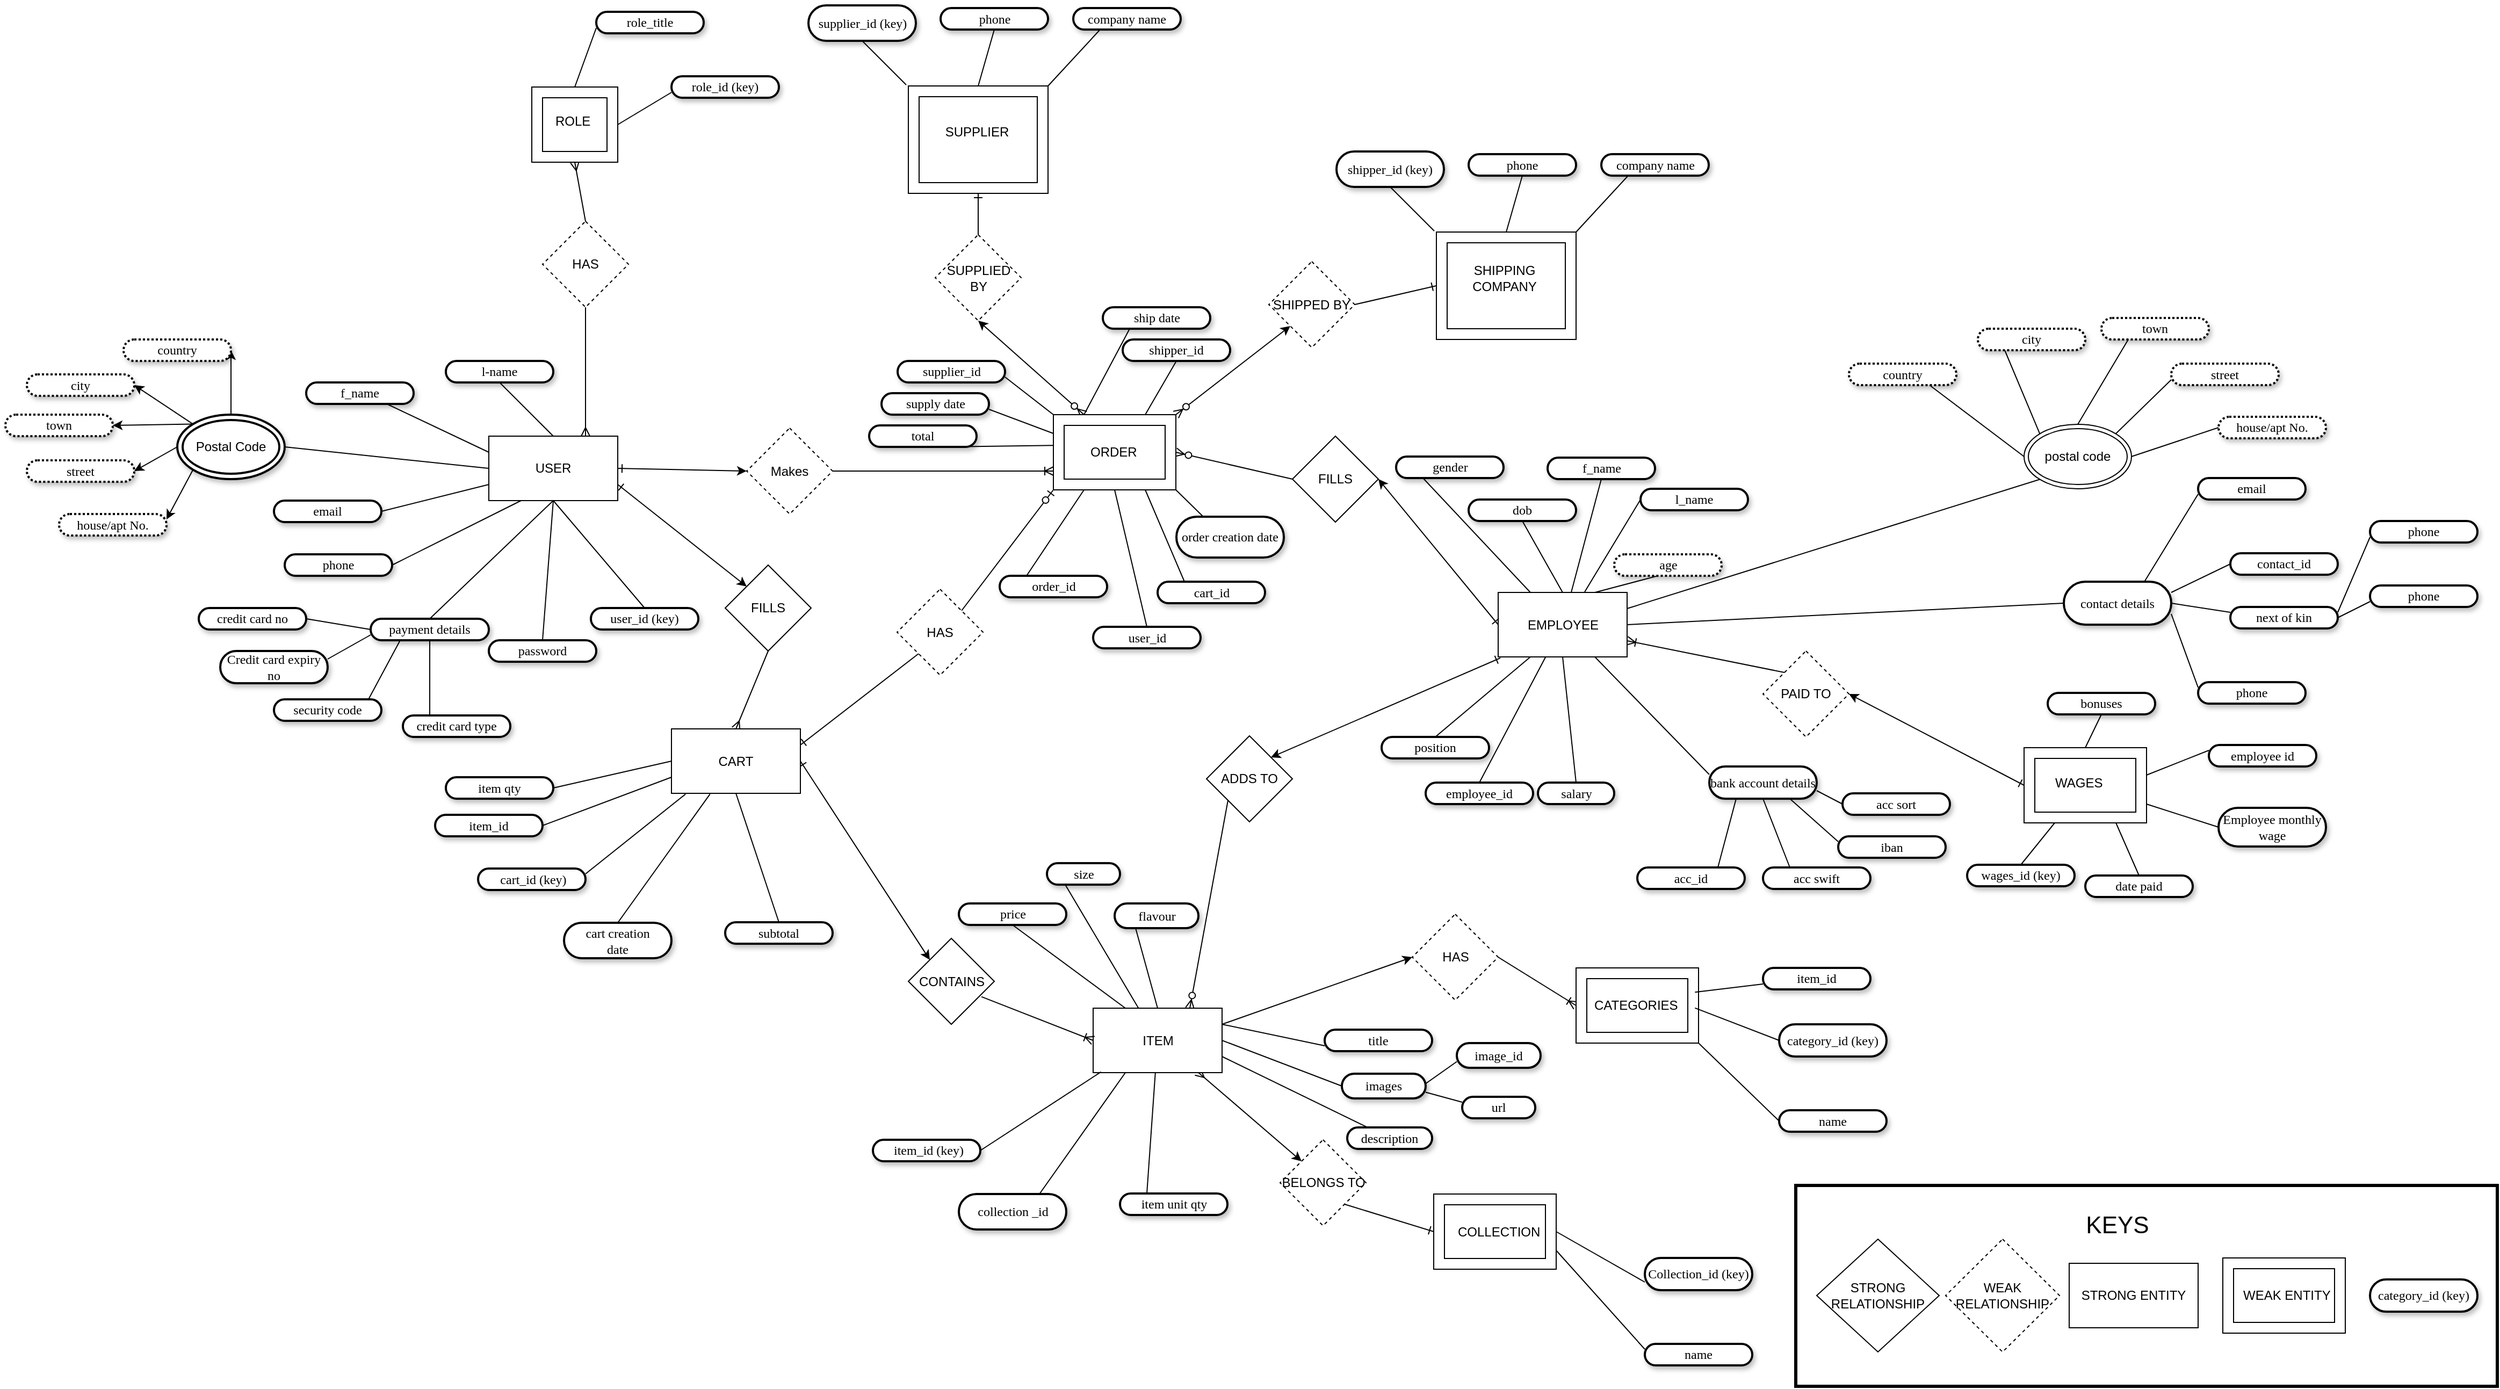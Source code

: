 <mxfile version="12.1.3" type="github" pages="1">
  <diagram name="Page-1" id="ad52d381-51e7-2e0d-a935-2d0ddd2fd229">
    <mxGraphModel dx="1024" dy="534" grid="1" gridSize="10" guides="1" tooltips="1" connect="1" arrows="1" fold="1" page="1" pageScale="1" pageWidth="2336" pageHeight="1654" background="#ffffff" math="0" shadow="0">
      <root>
        <mxCell id="0"/>
        <mxCell id="1" parent="0"/>
        <mxCell id="2c924340bb9dbf6c-1" value="&lt;span&gt;f_name&lt;/span&gt;" style="whiteSpace=wrap;html=1;rounded=1;shadow=1;comic=0;labelBackgroundColor=none;strokeColor=#000000;strokeWidth=2;fillColor=#FFFFFF;fontFamily=Verdana;fontSize=12;fontColor=#000000;align=center;arcSize=50;" parent="1" vertex="1">
          <mxGeometry x="290" y="395" width="100" height="20" as="geometry"/>
        </mxCell>
        <mxCell id="2c924340bb9dbf6c-9" value="&lt;span&gt;email&lt;/span&gt;" style="whiteSpace=wrap;html=1;rounded=1;shadow=1;comic=0;labelBackgroundColor=none;strokeColor=#000000;strokeWidth=2;fillColor=#FFFFFF;fontFamily=Verdana;fontSize=12;fontColor=#000000;align=center;arcSize=50;" parent="1" vertex="1">
          <mxGeometry x="260" y="505" width="100" height="20" as="geometry"/>
        </mxCell>
        <mxCell id="2c924340bb9dbf6c-10" value="&lt;span&gt;l-name&lt;/span&gt;" style="whiteSpace=wrap;html=1;rounded=1;shadow=1;comic=0;labelBackgroundColor=none;strokeColor=#000000;strokeWidth=2;fillColor=#FFFFFF;fontFamily=Verdana;fontSize=12;fontColor=#000000;align=center;arcSize=50;" parent="1" vertex="1">
          <mxGeometry x="420" y="375" width="100" height="20" as="geometry"/>
        </mxCell>
        <mxCell id="xfP3-g7Ia95GO5ueu19k-70" style="edgeStyle=none;rounded=0;orthogonalLoop=1;jettySize=auto;html=1;exitX=0.75;exitY=1;exitDx=0;exitDy=0;entryX=-0.003;entryY=0.409;entryDx=0;entryDy=0;entryPerimeter=0;startArrow=none;startFill=0;endArrow=none;endFill=0;" parent="1" source="2c924340bb9dbf6c-11" target="xfP3-g7Ia95GO5ueu19k-62" edge="1">
          <mxGeometry relative="1" as="geometry"/>
        </mxCell>
        <mxCell id="2c924340bb9dbf6c-11" value="&lt;span&gt;total&lt;/span&gt;" style="whiteSpace=wrap;html=1;rounded=1;shadow=1;comic=0;labelBackgroundColor=none;strokeColor=#000000;strokeWidth=2;fillColor=#FFFFFF;fontFamily=Verdana;fontSize=12;fontColor=#000000;align=center;arcSize=50;" parent="1" vertex="1">
          <mxGeometry x="814" y="435" width="100" height="20" as="geometry"/>
        </mxCell>
        <mxCell id="xfP3-g7Ia95GO5ueu19k-72" style="edgeStyle=none;rounded=0;orthogonalLoop=1;jettySize=auto;html=1;exitX=0.25;exitY=1;exitDx=0;exitDy=0;entryX=0;entryY=0;entryDx=28.5;entryDy=0;entryPerimeter=0;startArrow=none;startFill=0;endArrow=none;endFill=0;" parent="1" source="2c924340bb9dbf6c-14" target="xfP3-g7Ia95GO5ueu19k-62" edge="1">
          <mxGeometry relative="1" as="geometry"/>
        </mxCell>
        <mxCell id="2c924340bb9dbf6c-14" value="&lt;span&gt;ship date&lt;/span&gt;" style="whiteSpace=wrap;html=1;rounded=1;shadow=1;comic=0;labelBackgroundColor=none;strokeColor=#000000;strokeWidth=2;fillColor=#FFFFFF;fontFamily=Verdana;fontSize=12;fontColor=#000000;align=center;arcSize=50;" parent="1" vertex="1">
          <mxGeometry x="1031.5" y="325" width="100" height="20" as="geometry"/>
        </mxCell>
        <mxCell id="xfP3-g7Ia95GO5ueu19k-73" style="edgeStyle=none;rounded=0;orthogonalLoop=1;jettySize=auto;html=1;exitX=0.5;exitY=1;exitDx=0;exitDy=0;entryX=0;entryY=0;entryDx=85.5;entryDy=0;entryPerimeter=0;startArrow=none;startFill=0;endArrow=none;endFill=0;" parent="1" source="2c924340bb9dbf6c-15" target="xfP3-g7Ia95GO5ueu19k-62" edge="1">
          <mxGeometry relative="1" as="geometry"/>
        </mxCell>
        <mxCell id="2c924340bb9dbf6c-15" value="&lt;span&gt;shipper_id&lt;/span&gt;" style="whiteSpace=wrap;html=1;rounded=1;shadow=1;comic=0;labelBackgroundColor=none;strokeColor=#000000;strokeWidth=2;fillColor=#FFFFFF;fontFamily=Verdana;fontSize=12;fontColor=#000000;align=center;arcSize=50;" parent="1" vertex="1">
          <mxGeometry x="1050" y="355" width="100" height="20" as="geometry"/>
        </mxCell>
        <mxCell id="xfP3-g7Ia95GO5ueu19k-78" style="edgeStyle=none;rounded=0;orthogonalLoop=1;jettySize=auto;html=1;exitX=0.25;exitY=0;exitDx=0;exitDy=0;entryX=0;entryY=0;entryDx=85.5;entryDy=70;entryPerimeter=0;startArrow=none;startFill=0;endArrow=none;endFill=0;" parent="1" source="2c924340bb9dbf6c-16" target="xfP3-g7Ia95GO5ueu19k-62" edge="1">
          <mxGeometry relative="1" as="geometry"/>
        </mxCell>
        <mxCell id="2c924340bb9dbf6c-16" value="&lt;span&gt;cart_id&lt;/span&gt;" style="whiteSpace=wrap;html=1;rounded=1;shadow=1;comic=0;labelBackgroundColor=none;strokeColor=#000000;strokeWidth=2;fillColor=#FFFFFF;fontFamily=Verdana;fontSize=12;fontColor=#000000;align=center;arcSize=50;" parent="1" vertex="1">
          <mxGeometry x="1082.5" y="580.5" width="100" height="20" as="geometry"/>
        </mxCell>
        <mxCell id="xfP3-g7Ia95GO5ueu19k-79" style="edgeStyle=none;rounded=0;orthogonalLoop=1;jettySize=auto;html=1;exitX=0.25;exitY=0;exitDx=0;exitDy=0;entryX=1;entryY=1;entryDx=0;entryDy=0;entryPerimeter=0;startArrow=none;startFill=0;endArrow=none;endFill=0;" parent="1" source="2c924340bb9dbf6c-17" target="xfP3-g7Ia95GO5ueu19k-62" edge="1">
          <mxGeometry relative="1" as="geometry"/>
        </mxCell>
        <mxCell id="2c924340bb9dbf6c-17" value="&lt;span&gt;order creation date&lt;/span&gt;" style="whiteSpace=wrap;html=1;rounded=1;shadow=1;comic=0;labelBackgroundColor=none;strokeColor=#000000;strokeWidth=2;fillColor=#FFFFFF;fontFamily=Verdana;fontSize=12;fontColor=#000000;align=center;arcSize=50;" parent="1" vertex="1">
          <mxGeometry x="1100" y="520" width="100" height="38" as="geometry"/>
        </mxCell>
        <mxCell id="xfP3-g7Ia95GO5ueu19k-77" style="edgeStyle=none;rounded=0;orthogonalLoop=1;jettySize=auto;html=1;exitX=0.5;exitY=0;exitDx=0;exitDy=0;entryX=0.5;entryY=1;entryDx=0;entryDy=0;entryPerimeter=0;startArrow=none;startFill=0;endArrow=none;endFill=0;" parent="1" source="2c924340bb9dbf6c-18" target="xfP3-g7Ia95GO5ueu19k-62" edge="1">
          <mxGeometry relative="1" as="geometry"/>
        </mxCell>
        <mxCell id="2c924340bb9dbf6c-18" value="&lt;span&gt;user_id&lt;/span&gt;" style="whiteSpace=wrap;html=1;rounded=1;shadow=1;comic=0;labelBackgroundColor=none;strokeColor=#000000;strokeWidth=2;fillColor=#FFFFFF;fontFamily=Verdana;fontSize=12;fontColor=#000000;align=center;arcSize=50;" parent="1" vertex="1">
          <mxGeometry x="1022.5" y="622.5" width="100" height="20" as="geometry"/>
        </mxCell>
        <mxCell id="xfP3-g7Ia95GO5ueu19k-76" style="edgeStyle=none;rounded=0;orthogonalLoop=1;jettySize=auto;html=1;exitX=0.25;exitY=0;exitDx=0;exitDy=0;entryX=0;entryY=0;entryDx=28.5;entryDy=70;entryPerimeter=0;startArrow=none;startFill=0;endArrow=none;endFill=0;" parent="1" source="2c924340bb9dbf6c-19" target="xfP3-g7Ia95GO5ueu19k-62" edge="1">
          <mxGeometry relative="1" as="geometry"/>
        </mxCell>
        <mxCell id="2c924340bb9dbf6c-19" value="order_id" style="whiteSpace=wrap;html=1;rounded=1;shadow=1;comic=0;labelBackgroundColor=none;strokeColor=#000000;strokeWidth=2;fillColor=#FFFFFF;fontFamily=Verdana;fontSize=12;fontColor=#000000;align=center;arcSize=50;" parent="1" vertex="1">
          <mxGeometry x="935.5" y="575" width="100" height="20" as="geometry"/>
        </mxCell>
        <mxCell id="t0DPVlEd7K-99LzI1tXL-28" style="edgeStyle=none;rounded=0;orthogonalLoop=1;jettySize=auto;html=1;exitX=0;exitY=0.5;exitDx=0;exitDy=0;entryX=1;entryY=0.5;entryDx=0;entryDy=0;endArrow=none;endFill=0;" parent="1" source="2c924340bb9dbf6c-56" target="t0DPVlEd7K-99LzI1tXL-27" edge="1">
          <mxGeometry relative="1" as="geometry"/>
        </mxCell>
        <mxCell id="t0DPVlEd7K-99LzI1tXL-29" style="edgeStyle=none;rounded=0;orthogonalLoop=1;jettySize=auto;html=1;exitX=0;exitY=0.75;exitDx=0;exitDy=0;entryX=1;entryY=0.25;entryDx=0;entryDy=0;endArrow=none;endFill=0;" parent="1" source="2c924340bb9dbf6c-56" target="t0DPVlEd7K-99LzI1tXL-24" edge="1">
          <mxGeometry relative="1" as="geometry"/>
        </mxCell>
        <mxCell id="t0DPVlEd7K-99LzI1tXL-30" style="edgeStyle=none;rounded=0;orthogonalLoop=1;jettySize=auto;html=1;exitX=0.25;exitY=1;exitDx=0;exitDy=0;entryX=0.869;entryY=0.1;entryDx=0;entryDy=0;entryPerimeter=0;endArrow=none;endFill=0;" parent="1" source="2c924340bb9dbf6c-56" target="t0DPVlEd7K-99LzI1tXL-25" edge="1">
          <mxGeometry relative="1" as="geometry"/>
        </mxCell>
        <mxCell id="t0DPVlEd7K-99LzI1tXL-31" style="edgeStyle=none;rounded=0;orthogonalLoop=1;jettySize=auto;html=1;exitX=0.5;exitY=1;exitDx=0;exitDy=0;entryX=0.25;entryY=0;entryDx=0;entryDy=0;endArrow=none;endFill=0;" parent="1" source="2c924340bb9dbf6c-56" target="t0DPVlEd7K-99LzI1tXL-26" edge="1">
          <mxGeometry relative="1" as="geometry"/>
        </mxCell>
        <mxCell id="2c924340bb9dbf6c-56" value="&lt;span&gt;payment details&lt;/span&gt;" style="whiteSpace=wrap;html=1;rounded=1;shadow=1;comic=0;labelBackgroundColor=none;strokeColor=#000000;strokeWidth=2;fillColor=#FFFFFF;fontFamily=Verdana;fontSize=12;fontColor=#000000;align=center;arcSize=50;" parent="1" vertex="1">
          <mxGeometry x="350" y="615" width="110" height="20" as="geometry"/>
        </mxCell>
        <mxCell id="SIIoMTfQmOXYOQuS74W--1" style="rounded=0;orthogonalLoop=1;jettySize=auto;html=1;exitX=0;exitY=0.5;exitDx=0;exitDy=0;entryX=1;entryY=0.5;entryDx=0;entryDy=0;endArrow=none;endFill=0;" parent="1" source="t0DPVlEd7K-99LzI1tXL-1" target="t0DPVlEd7K-99LzI1tXL-3" edge="1">
          <mxGeometry relative="1" as="geometry"/>
        </mxCell>
        <mxCell id="SIIoMTfQmOXYOQuS74W--2" style="edgeStyle=none;rounded=0;orthogonalLoop=1;jettySize=auto;html=1;exitX=0;exitY=0.75;exitDx=0;exitDy=0;entryX=1;entryY=0.5;entryDx=0;entryDy=0;endArrow=none;endFill=0;" parent="1" source="t0DPVlEd7K-99LzI1tXL-1" target="2c924340bb9dbf6c-9" edge="1">
          <mxGeometry relative="1" as="geometry"/>
        </mxCell>
        <mxCell id="SIIoMTfQmOXYOQuS74W--3" style="edgeStyle=none;rounded=0;orthogonalLoop=1;jettySize=auto;html=1;exitX=0.5;exitY=1;exitDx=0;exitDy=0;entryX=0.5;entryY=0;entryDx=0;entryDy=0;endArrow=none;endFill=0;" parent="1" source="t0DPVlEd7K-99LzI1tXL-1" target="t0DPVlEd7K-99LzI1tXL-32" edge="1">
          <mxGeometry relative="1" as="geometry"/>
        </mxCell>
        <mxCell id="SIIoMTfQmOXYOQuS74W--4" style="edgeStyle=none;rounded=0;orthogonalLoop=1;jettySize=auto;html=1;exitX=0.5;exitY=1;exitDx=0;exitDy=0;entryX=0.5;entryY=0;entryDx=0;entryDy=0;endArrow=none;endFill=0;" parent="1" source="t0DPVlEd7K-99LzI1tXL-1" target="t0DPVlEd7K-99LzI1tXL-33" edge="1">
          <mxGeometry relative="1" as="geometry"/>
        </mxCell>
        <mxCell id="SIIoMTfQmOXYOQuS74W--5" style="edgeStyle=none;rounded=0;orthogonalLoop=1;jettySize=auto;html=1;exitX=0.5;exitY=1;exitDx=0;exitDy=0;entryX=0.5;entryY=0;entryDx=0;entryDy=0;endArrow=none;endFill=0;" parent="1" source="t0DPVlEd7K-99LzI1tXL-1" target="2c924340bb9dbf6c-56" edge="1">
          <mxGeometry relative="1" as="geometry"/>
        </mxCell>
        <mxCell id="SIIoMTfQmOXYOQuS74W--6" style="edgeStyle=none;rounded=0;orthogonalLoop=1;jettySize=auto;html=1;exitX=0.25;exitY=1;exitDx=0;exitDy=0;entryX=1;entryY=0.5;entryDx=0;entryDy=0;endArrow=none;endFill=0;" parent="1" source="t0DPVlEd7K-99LzI1tXL-1" target="t0DPVlEd7K-99LzI1tXL-17" edge="1">
          <mxGeometry relative="1" as="geometry"/>
        </mxCell>
        <mxCell id="SIIoMTfQmOXYOQuS74W--8" style="edgeStyle=none;rounded=0;orthogonalLoop=1;jettySize=auto;html=1;exitX=0.75;exitY=0;exitDx=0;exitDy=0;endArrow=none;endFill=0;entryX=0.5;entryY=1;entryDx=0;entryDy=0;startArrow=ERmany;startFill=0;" parent="1" source="t0DPVlEd7K-99LzI1tXL-1" target="SIIoMTfQmOXYOQuS74W--9" edge="1">
          <mxGeometry relative="1" as="geometry">
            <mxPoint x="600.0" y="360" as="targetPoint"/>
          </mxGeometry>
        </mxCell>
        <mxCell id="SIIoMTfQmOXYOQuS74W--22" style="edgeStyle=none;rounded=0;orthogonalLoop=1;jettySize=auto;html=1;exitX=1;exitY=0.5;exitDx=0;exitDy=0;entryX=0;entryY=0.5;entryDx=0;entryDy=0;endArrow=classic;endFill=1;startArrow=ERone;startFill=0;" parent="1" source="t0DPVlEd7K-99LzI1tXL-1" target="SIIoMTfQmOXYOQuS74W--21" edge="1">
          <mxGeometry relative="1" as="geometry"/>
        </mxCell>
        <mxCell id="SIIoMTfQmOXYOQuS74W--25" style="edgeStyle=none;rounded=0;orthogonalLoop=1;jettySize=auto;html=1;exitX=1;exitY=0.75;exitDx=0;exitDy=0;entryX=0;entryY=0;entryDx=0;entryDy=0;endArrow=classic;endFill=1;startArrow=ERone;startFill=0;" parent="1" source="t0DPVlEd7K-99LzI1tXL-1" target="SIIoMTfQmOXYOQuS74W--24" edge="1">
          <mxGeometry relative="1" as="geometry"/>
        </mxCell>
        <mxCell id="xfP3-g7Ia95GO5ueu19k-172" style="edgeStyle=none;rounded=0;orthogonalLoop=1;jettySize=auto;html=1;exitX=0;exitY=0.25;exitDx=0;exitDy=0;entryX=0.75;entryY=1;entryDx=0;entryDy=0;startArrow=none;startFill=0;endArrow=none;endFill=0;" parent="1" source="t0DPVlEd7K-99LzI1tXL-1" target="2c924340bb9dbf6c-1" edge="1">
          <mxGeometry relative="1" as="geometry"/>
        </mxCell>
        <mxCell id="xfP3-g7Ia95GO5ueu19k-173" style="edgeStyle=none;rounded=0;orthogonalLoop=1;jettySize=auto;html=1;exitX=0.5;exitY=0;exitDx=0;exitDy=0;entryX=0.5;entryY=1;entryDx=0;entryDy=0;startArrow=none;startFill=0;endArrow=none;endFill=0;" parent="1" source="t0DPVlEd7K-99LzI1tXL-1" target="2c924340bb9dbf6c-10" edge="1">
          <mxGeometry relative="1" as="geometry"/>
        </mxCell>
        <mxCell id="t0DPVlEd7K-99LzI1tXL-1" value="USER" style="rounded=0;whiteSpace=wrap;html=1;" parent="1" vertex="1">
          <mxGeometry x="460" y="445" width="120" height="60" as="geometry"/>
        </mxCell>
        <mxCell id="t0DPVlEd7K-99LzI1tXL-10" style="rounded=0;orthogonalLoop=1;jettySize=auto;html=1;exitX=0;exitY=0.5;exitDx=0;exitDy=0;entryX=1;entryY=0.5;entryDx=0;entryDy=0;" parent="1" source="t0DPVlEd7K-99LzI1tXL-3" target="t0DPVlEd7K-99LzI1tXL-7" edge="1">
          <mxGeometry relative="1" as="geometry"/>
        </mxCell>
        <mxCell id="t0DPVlEd7K-99LzI1tXL-11" style="rounded=0;orthogonalLoop=1;jettySize=auto;html=1;exitX=0;exitY=0;exitDx=0;exitDy=0;entryX=1;entryY=0.5;entryDx=0;entryDy=0;" parent="1" source="t0DPVlEd7K-99LzI1tXL-3" target="t0DPVlEd7K-99LzI1tXL-6" edge="1">
          <mxGeometry relative="1" as="geometry"/>
        </mxCell>
        <mxCell id="t0DPVlEd7K-99LzI1tXL-13" style="rounded=0;orthogonalLoop=1;jettySize=auto;html=1;exitX=0;exitY=0;exitDx=0;exitDy=0;entryX=1;entryY=0.5;entryDx=0;entryDy=0;" parent="1" source="t0DPVlEd7K-99LzI1tXL-3" target="t0DPVlEd7K-99LzI1tXL-12" edge="1">
          <mxGeometry relative="1" as="geometry"/>
        </mxCell>
        <mxCell id="t0DPVlEd7K-99LzI1tXL-14" style="rounded=0;orthogonalLoop=1;jettySize=auto;html=1;exitX=0.5;exitY=0;exitDx=0;exitDy=0;entryX=1;entryY=0.5;entryDx=0;entryDy=0;" parent="1" source="t0DPVlEd7K-99LzI1tXL-3" target="t0DPVlEd7K-99LzI1tXL-4" edge="1">
          <mxGeometry relative="1" as="geometry"/>
        </mxCell>
        <mxCell id="t0DPVlEd7K-99LzI1tXL-15" style="rounded=0;orthogonalLoop=1;jettySize=auto;html=1;exitX=0;exitY=1;exitDx=0;exitDy=0;entryX=1;entryY=0.25;entryDx=0;entryDy=0;" parent="1" source="t0DPVlEd7K-99LzI1tXL-3" target="t0DPVlEd7K-99LzI1tXL-5" edge="1">
          <mxGeometry relative="1" as="geometry"/>
        </mxCell>
        <mxCell id="t0DPVlEd7K-99LzI1tXL-3" value="Postal Code" style="ellipse;shape=doubleEllipse;whiteSpace=wrap;html=1;shadow=1;comic=0;strokeWidth=2;" parent="1" vertex="1">
          <mxGeometry x="170" y="425" width="100" height="60" as="geometry"/>
        </mxCell>
        <mxCell id="t0DPVlEd7K-99LzI1tXL-4" value="&lt;span&gt;country&lt;/span&gt;" style="whiteSpace=wrap;html=1;rounded=1;shadow=1;comic=0;labelBackgroundColor=none;strokeColor=#000000;strokeWidth=2;fillColor=#FFFFFF;fontFamily=Verdana;fontSize=12;fontColor=#000000;align=center;arcSize=50;dashed=1;dashPattern=1 1;" parent="1" vertex="1">
          <mxGeometry x="120" y="355" width="100" height="20" as="geometry"/>
        </mxCell>
        <mxCell id="t0DPVlEd7K-99LzI1tXL-5" value="&lt;span&gt;house/apt No.&lt;/span&gt;" style="whiteSpace=wrap;html=1;rounded=1;shadow=1;comic=0;labelBackgroundColor=none;strokeColor=#000000;strokeWidth=2;fillColor=#FFFFFF;fontFamily=Verdana;fontSize=12;fontColor=#000000;align=center;arcSize=50;dashed=1;dashPattern=1 1;" parent="1" vertex="1">
          <mxGeometry x="60" y="517.5" width="100" height="20" as="geometry"/>
        </mxCell>
        <mxCell id="t0DPVlEd7K-99LzI1tXL-6" value="town" style="whiteSpace=wrap;html=1;rounded=1;shadow=1;comic=0;labelBackgroundColor=none;strokeColor=#000000;strokeWidth=2;fillColor=#FFFFFF;fontFamily=Verdana;fontSize=12;fontColor=#000000;align=center;arcSize=50;dashed=1;dashPattern=1 1;" parent="1" vertex="1">
          <mxGeometry x="10" y="425" width="100" height="20" as="geometry"/>
        </mxCell>
        <mxCell id="t0DPVlEd7K-99LzI1tXL-7" value="&lt;span&gt;street&lt;/span&gt;" style="whiteSpace=wrap;html=1;rounded=1;shadow=1;comic=0;labelBackgroundColor=none;strokeColor=#000000;strokeWidth=2;fillColor=#FFFFFF;fontFamily=Verdana;fontSize=12;fontColor=#000000;align=center;arcSize=50;dashed=1;dashPattern=1 1;" parent="1" vertex="1">
          <mxGeometry x="30" y="467.5" width="100" height="20" as="geometry"/>
        </mxCell>
        <mxCell id="t0DPVlEd7K-99LzI1tXL-12" value="&lt;span&gt;city&lt;/span&gt;" style="whiteSpace=wrap;html=1;rounded=1;shadow=1;comic=0;labelBackgroundColor=none;strokeColor=#000000;strokeWidth=2;fillColor=#FFFFFF;fontFamily=Verdana;fontSize=12;fontColor=#000000;align=center;arcSize=50;dashed=1;dashPattern=1 1;" parent="1" vertex="1">
          <mxGeometry x="30" y="387.5" width="100" height="20" as="geometry"/>
        </mxCell>
        <mxCell id="t0DPVlEd7K-99LzI1tXL-17" value="&lt;span&gt;phone&lt;/span&gt;" style="whiteSpace=wrap;html=1;rounded=1;shadow=1;comic=0;labelBackgroundColor=none;strokeColor=#000000;strokeWidth=2;fillColor=#FFFFFF;fontFamily=Verdana;fontSize=12;fontColor=#000000;align=center;arcSize=50;" parent="1" vertex="1">
          <mxGeometry x="270" y="555" width="100" height="20" as="geometry"/>
        </mxCell>
        <mxCell id="t0DPVlEd7K-99LzI1tXL-24" value="&lt;span&gt;Credit card expiry no&lt;/span&gt;" style="whiteSpace=wrap;html=1;rounded=1;shadow=1;comic=0;labelBackgroundColor=none;strokeColor=#000000;strokeWidth=2;fillColor=#FFFFFF;fontFamily=Verdana;fontSize=12;fontColor=#000000;align=center;arcSize=50;" parent="1" vertex="1">
          <mxGeometry x="210" y="645" width="100" height="30" as="geometry"/>
        </mxCell>
        <mxCell id="t0DPVlEd7K-99LzI1tXL-25" value="security code" style="whiteSpace=wrap;html=1;rounded=1;shadow=1;comic=0;labelBackgroundColor=none;strokeColor=#000000;strokeWidth=2;fillColor=#FFFFFF;fontFamily=Verdana;fontSize=12;fontColor=#000000;align=center;arcSize=50;" parent="1" vertex="1">
          <mxGeometry x="260" y="690" width="100" height="20" as="geometry"/>
        </mxCell>
        <mxCell id="t0DPVlEd7K-99LzI1tXL-26" value="&lt;span&gt;credit card type&lt;/span&gt;" style="whiteSpace=wrap;html=1;rounded=1;shadow=1;comic=0;labelBackgroundColor=none;strokeColor=#000000;strokeWidth=2;fillColor=#FFFFFF;fontFamily=Verdana;fontSize=12;fontColor=#000000;align=center;arcSize=50;" parent="1" vertex="1">
          <mxGeometry x="380" y="705" width="100" height="20" as="geometry"/>
        </mxCell>
        <mxCell id="t0DPVlEd7K-99LzI1tXL-27" value="&lt;span&gt;credit card no&lt;/span&gt;" style="whiteSpace=wrap;html=1;rounded=1;shadow=1;comic=0;labelBackgroundColor=none;strokeColor=#000000;strokeWidth=2;fillColor=#FFFFFF;fontFamily=Verdana;fontSize=12;fontColor=#000000;align=center;arcSize=50;" parent="1" vertex="1">
          <mxGeometry x="190" y="605" width="100" height="20" as="geometry"/>
        </mxCell>
        <mxCell id="t0DPVlEd7K-99LzI1tXL-32" value="&lt;span&gt;password&lt;/span&gt;" style="whiteSpace=wrap;html=1;rounded=1;shadow=1;comic=0;labelBackgroundColor=none;strokeColor=#000000;strokeWidth=2;fillColor=#FFFFFF;fontFamily=Verdana;fontSize=12;fontColor=#000000;align=center;arcSize=50;" parent="1" vertex="1">
          <mxGeometry x="460" y="635" width="100" height="20" as="geometry"/>
        </mxCell>
        <mxCell id="t0DPVlEd7K-99LzI1tXL-33" value="&lt;span&gt;user_id (key)&lt;/span&gt;" style="whiteSpace=wrap;html=1;rounded=1;shadow=1;comic=0;labelBackgroundColor=none;strokeColor=#000000;strokeWidth=2;fillColor=#FFFFFF;fontFamily=Verdana;fontSize=12;fontColor=#000000;align=center;arcSize=50;" parent="1" vertex="1">
          <mxGeometry x="555" y="605" width="100" height="20" as="geometry"/>
        </mxCell>
        <mxCell id="xfP3-g7Ia95GO5ueu19k-82" style="edgeStyle=none;rounded=0;orthogonalLoop=1;jettySize=auto;html=1;entryX=0.5;entryY=1;entryDx=0;entryDy=0;startArrow=none;startFill=0;endArrow=none;endFill=0;" parent="1" target="udSbVJcAe-gZIi7dI9ab-3" edge="1">
          <mxGeometry relative="1" as="geometry">
            <mxPoint x="1340" y="254" as="sourcePoint"/>
          </mxGeometry>
        </mxCell>
        <mxCell id="xfP3-g7Ia95GO5ueu19k-83" style="edgeStyle=none;rounded=0;orthogonalLoop=1;jettySize=auto;html=1;exitX=0.5;exitY=0;exitDx=0;exitDy=0;entryX=0.5;entryY=1;entryDx=0;entryDy=0;startArrow=none;startFill=0;endArrow=none;endFill=0;exitPerimeter=0;" parent="1" source="xfP3-g7Ia95GO5ueu19k-167" target="udSbVJcAe-gZIi7dI9ab-2" edge="1">
          <mxGeometry relative="1" as="geometry">
            <mxPoint x="1401" y="242.5" as="sourcePoint"/>
          </mxGeometry>
        </mxCell>
        <mxCell id="udSbVJcAe-gZIi7dI9ab-2" value="&lt;span&gt;phone&lt;/span&gt;" style="whiteSpace=wrap;html=1;rounded=1;shadow=1;comic=0;labelBackgroundColor=none;strokeColor=#000000;strokeWidth=2;fillColor=#FFFFFF;fontFamily=Verdana;fontSize=12;fontColor=#000000;align=center;arcSize=50;" parent="1" vertex="1">
          <mxGeometry x="1372" y="182.5" width="100" height="20" as="geometry"/>
        </mxCell>
        <mxCell id="udSbVJcAe-gZIi7dI9ab-3" value="&lt;span&gt;shipper_id (key)&lt;/span&gt;" style="whiteSpace=wrap;html=1;rounded=1;shadow=1;comic=0;labelBackgroundColor=none;strokeColor=#000000;strokeWidth=2;fillColor=#FFFFFF;fontFamily=Verdana;fontSize=12;fontColor=#000000;align=center;arcSize=50;" parent="1" vertex="1">
          <mxGeometry x="1249" y="180" width="100" height="33" as="geometry"/>
        </mxCell>
        <mxCell id="xfP3-g7Ia95GO5ueu19k-85" style="edgeStyle=none;rounded=0;orthogonalLoop=1;jettySize=auto;html=1;exitX=0.25;exitY=1;exitDx=0;exitDy=0;entryX=1;entryY=0;entryDx=0;entryDy=0;entryPerimeter=0;startArrow=none;startFill=0;endArrow=none;endFill=0;" parent="1" source="udSbVJcAe-gZIi7dI9ab-9" target="xfP3-g7Ia95GO5ueu19k-167" edge="1">
          <mxGeometry relative="1" as="geometry">
            <mxPoint x="1456.8" y="265.78" as="targetPoint"/>
          </mxGeometry>
        </mxCell>
        <mxCell id="udSbVJcAe-gZIi7dI9ab-9" value="&lt;span&gt;company name&lt;/span&gt;" style="whiteSpace=wrap;html=1;rounded=1;shadow=1;comic=0;labelBackgroundColor=none;strokeColor=#000000;strokeWidth=2;fillColor=#FFFFFF;fontFamily=Verdana;fontSize=12;fontColor=#000000;align=center;arcSize=50;" parent="1" vertex="1">
          <mxGeometry x="1495.5" y="182.5" width="100" height="20" as="geometry"/>
        </mxCell>
        <mxCell id="xfP3-g7Ia95GO5ueu19k-81" style="edgeStyle=none;rounded=0;orthogonalLoop=1;jettySize=auto;html=1;exitX=1;exitY=0.5;exitDx=0;exitDy=0;entryX=0;entryY=0.5;entryDx=0;entryDy=0;startArrow=none;startFill=0;endArrow=ERone;endFill=0;entryPerimeter=0;" parent="1" source="udSbVJcAe-gZIi7dI9ab-10" target="xfP3-g7Ia95GO5ueu19k-167" edge="1">
          <mxGeometry relative="1" as="geometry">
            <mxPoint x="1341.0" y="282.5" as="targetPoint"/>
          </mxGeometry>
        </mxCell>
        <mxCell id="udSbVJcAe-gZIi7dI9ab-10" value="SHIPPED BY" style="rhombus;whiteSpace=wrap;html=1;dashed=1;" parent="1" vertex="1">
          <mxGeometry x="1186" y="282.5" width="80" height="80" as="geometry"/>
        </mxCell>
        <mxCell id="xfP3-g7Ia95GO5ueu19k-43" style="edgeStyle=none;rounded=0;orthogonalLoop=1;jettySize=auto;html=1;exitX=0.017;exitY=1.017;exitDx=0;exitDy=0;entryX=1;entryY=0;entryDx=0;entryDy=0;startArrow=ERone;startFill=0;endArrow=classic;endFill=1;exitPerimeter=0;" parent="1" source="xfP3-g7Ia95GO5ueu19k-61" target="xfP3-g7Ia95GO5ueu19k-42" edge="1">
          <mxGeometry relative="1" as="geometry">
            <mxPoint x="1498.574" y="593.284" as="sourcePoint"/>
          </mxGeometry>
        </mxCell>
        <mxCell id="udSbVJcAe-gZIi7dI9ab-12" value="&lt;span&gt;gender&lt;/span&gt;" style="whiteSpace=wrap;html=1;rounded=1;shadow=1;comic=0;labelBackgroundColor=none;strokeColor=#000000;strokeWidth=2;fillColor=#FFFFFF;fontFamily=Verdana;fontSize=12;fontColor=#000000;align=center;arcSize=50;" parent="1" vertex="1">
          <mxGeometry x="1304.5" y="464" width="100" height="20" as="geometry"/>
        </mxCell>
        <mxCell id="udSbVJcAe-gZIi7dI9ab-13" value="&lt;span&gt;dob&lt;/span&gt;" style="whiteSpace=wrap;html=1;rounded=1;shadow=1;comic=0;labelBackgroundColor=none;strokeColor=#000000;strokeWidth=2;fillColor=#FFFFFF;fontFamily=Verdana;fontSize=12;fontColor=#000000;align=center;arcSize=50;" parent="1" vertex="1">
          <mxGeometry x="1372" y="504" width="100" height="20" as="geometry"/>
        </mxCell>
        <mxCell id="udSbVJcAe-gZIi7dI9ab-14" value="&lt;span&gt;age&lt;/span&gt;" style="whiteSpace=wrap;html=1;rounded=1;shadow=1;comic=0;labelBackgroundColor=none;strokeColor=#000000;strokeWidth=2;fillColor=#FFFFFF;fontFamily=Verdana;fontSize=12;fontColor=#000000;align=center;arcSize=50;dashed=1;dashPattern=1 1;" parent="1" vertex="1">
          <mxGeometry x="1507.5" y="555" width="100" height="20" as="geometry"/>
        </mxCell>
        <mxCell id="xfP3-g7Ia95GO5ueu19k-116" style="edgeStyle=none;rounded=0;orthogonalLoop=1;jettySize=auto;html=1;exitX=0.5;exitY=1;exitDx=0;exitDy=0;startArrow=none;startFill=0;endArrow=none;endFill=0;" parent="1" source="udSbVJcAe-gZIi7dI9ab-15" target="xfP3-g7Ia95GO5ueu19k-61" edge="1">
          <mxGeometry relative="1" as="geometry"/>
        </mxCell>
        <mxCell id="udSbVJcAe-gZIi7dI9ab-15" value="&lt;span&gt;f_name&lt;/span&gt;" style="whiteSpace=wrap;html=1;rounded=1;shadow=1;comic=0;labelBackgroundColor=none;strokeColor=#000000;strokeWidth=2;fillColor=#FFFFFF;fontFamily=Verdana;fontSize=12;fontColor=#000000;align=center;arcSize=50;" parent="1" vertex="1">
          <mxGeometry x="1445.5" y="465" width="100" height="20" as="geometry"/>
        </mxCell>
        <mxCell id="xfP3-g7Ia95GO5ueu19k-117" style="edgeStyle=none;rounded=0;orthogonalLoop=1;jettySize=auto;html=1;exitX=0;exitY=0.5;exitDx=0;exitDy=0;entryX=0.671;entryY=-0.008;entryDx=0;entryDy=0;entryPerimeter=0;startArrow=none;startFill=0;endArrow=none;endFill=0;" parent="1" source="udSbVJcAe-gZIi7dI9ab-16" target="xfP3-g7Ia95GO5ueu19k-61" edge="1">
          <mxGeometry relative="1" as="geometry"/>
        </mxCell>
        <mxCell id="udSbVJcAe-gZIi7dI9ab-16" value="l_name" style="whiteSpace=wrap;html=1;rounded=1;shadow=1;comic=0;labelBackgroundColor=none;strokeColor=#000000;strokeWidth=2;fillColor=#FFFFFF;fontFamily=Verdana;fontSize=12;fontColor=#000000;align=center;arcSize=50;" parent="1" vertex="1">
          <mxGeometry x="1532" y="494" width="100" height="20" as="geometry"/>
        </mxCell>
        <mxCell id="xfP3-g7Ia95GO5ueu19k-143" style="edgeStyle=none;rounded=0;orthogonalLoop=1;jettySize=auto;html=1;exitX=0.75;exitY=0;exitDx=0;exitDy=0;entryX=0;entryY=0.75;entryDx=0;entryDy=0;startArrow=none;startFill=0;endArrow=none;endFill=0;" parent="1" source="udSbVJcAe-gZIi7dI9ab-17" target="udSbVJcAe-gZIi7dI9ab-50" edge="1">
          <mxGeometry relative="1" as="geometry"/>
        </mxCell>
        <mxCell id="xfP3-g7Ia95GO5ueu19k-144" style="edgeStyle=none;rounded=0;orthogonalLoop=1;jettySize=auto;html=1;exitX=1;exitY=0.25;exitDx=0;exitDy=0;entryX=0;entryY=0.5;entryDx=0;entryDy=0;startArrow=none;startFill=0;endArrow=none;endFill=0;" parent="1" source="udSbVJcAe-gZIi7dI9ab-17" target="udSbVJcAe-gZIi7dI9ab-49" edge="1">
          <mxGeometry relative="1" as="geometry"/>
        </mxCell>
        <mxCell id="xfP3-g7Ia95GO5ueu19k-147" style="edgeStyle=none;rounded=0;orthogonalLoop=1;jettySize=auto;html=1;exitX=1;exitY=0.75;exitDx=0;exitDy=0;entryX=0;entryY=0.25;entryDx=0;entryDy=0;startArrow=none;startFill=0;endArrow=none;endFill=0;" parent="1" source="udSbVJcAe-gZIi7dI9ab-17" target="udSbVJcAe-gZIi7dI9ab-51" edge="1">
          <mxGeometry relative="1" as="geometry"/>
        </mxCell>
        <mxCell id="xfP3-g7Ia95GO5ueu19k-148" style="edgeStyle=none;rounded=0;orthogonalLoop=1;jettySize=auto;html=1;exitX=1;exitY=0.5;exitDx=0;exitDy=0;entryX=0;entryY=0.25;entryDx=0;entryDy=0;startArrow=none;startFill=0;endArrow=none;endFill=0;" parent="1" source="udSbVJcAe-gZIi7dI9ab-17" target="udSbVJcAe-gZIi7dI9ab-52" edge="1">
          <mxGeometry relative="1" as="geometry"/>
        </mxCell>
        <mxCell id="udSbVJcAe-gZIi7dI9ab-17" value="&lt;span&gt;contact details&lt;/span&gt;" style="whiteSpace=wrap;html=1;rounded=1;shadow=1;comic=0;labelBackgroundColor=none;strokeColor=#000000;strokeWidth=2;fillColor=#FFFFFF;fontFamily=Verdana;fontSize=12;fontColor=#000000;align=center;arcSize=50;" parent="1" vertex="1">
          <mxGeometry x="1926" y="580.5" width="100" height="40" as="geometry"/>
        </mxCell>
        <mxCell id="xfP3-g7Ia95GO5ueu19k-155" style="edgeStyle=none;rounded=0;orthogonalLoop=1;jettySize=auto;html=1;exitX=1;exitY=0;exitDx=0;exitDy=0;entryX=0;entryY=0.75;entryDx=0;entryDy=0;startArrow=none;startFill=0;endArrow=none;endFill=0;" parent="1" source="udSbVJcAe-gZIi7dI9ab-31" target="xfP3-g7Ia95GO5ueu19k-100" edge="1">
          <mxGeometry relative="1" as="geometry"/>
        </mxCell>
        <mxCell id="udSbVJcAe-gZIi7dI9ab-31" value="postal code" style="ellipse;shape=doubleEllipse;whiteSpace=wrap;html=1;" parent="1" vertex="1">
          <mxGeometry x="1889" y="434" width="100" height="60" as="geometry"/>
        </mxCell>
        <mxCell id="xfP3-g7Ia95GO5ueu19k-112" style="edgeStyle=none;rounded=0;orthogonalLoop=1;jettySize=auto;html=1;exitX=0;exitY=0.25;exitDx=0;exitDy=0;entryX=0.75;entryY=1;entryDx=0;entryDy=0;startArrow=none;startFill=0;endArrow=none;endFill=0;" parent="1" source="udSbVJcAe-gZIi7dI9ab-38" target="xfP3-g7Ia95GO5ueu19k-61" edge="1">
          <mxGeometry relative="1" as="geometry"/>
        </mxCell>
        <mxCell id="udSbVJcAe-gZIi7dI9ab-38" value="bank account details" style="whiteSpace=wrap;html=1;rounded=1;shadow=1;comic=0;labelBackgroundColor=none;strokeColor=#000000;strokeWidth=2;fillColor=#FFFFFF;fontFamily=Verdana;fontSize=12;fontColor=#000000;align=center;arcSize=50;" parent="1" vertex="1">
          <mxGeometry x="1596" y="752.5" width="100" height="30" as="geometry"/>
        </mxCell>
        <mxCell id="xfP3-g7Ia95GO5ueu19k-118" style="edgeStyle=none;rounded=0;orthogonalLoop=1;jettySize=auto;html=1;exitX=0.75;exitY=0;exitDx=0;exitDy=0;entryX=0.25;entryY=1;entryDx=0;entryDy=0;startArrow=none;startFill=0;endArrow=none;endFill=0;" parent="1" source="udSbVJcAe-gZIi7dI9ab-41" target="udSbVJcAe-gZIi7dI9ab-38" edge="1">
          <mxGeometry relative="1" as="geometry"/>
        </mxCell>
        <mxCell id="udSbVJcAe-gZIi7dI9ab-41" value="&lt;span&gt;acc_id&lt;/span&gt;" style="whiteSpace=wrap;html=1;rounded=1;shadow=1;comic=0;labelBackgroundColor=none;strokeColor=#000000;strokeWidth=2;fillColor=#FFFFFF;fontFamily=Verdana;fontSize=12;fontColor=#000000;align=center;arcSize=50;" parent="1" vertex="1">
          <mxGeometry x="1529" y="846.5" width="100" height="20" as="geometry"/>
        </mxCell>
        <mxCell id="xfP3-g7Ia95GO5ueu19k-119" style="edgeStyle=none;rounded=0;orthogonalLoop=1;jettySize=auto;html=1;exitX=0.25;exitY=0;exitDx=0;exitDy=0;entryX=0.5;entryY=1;entryDx=0;entryDy=0;startArrow=none;startFill=0;endArrow=none;endFill=0;" parent="1" source="udSbVJcAe-gZIi7dI9ab-42" target="udSbVJcAe-gZIi7dI9ab-38" edge="1">
          <mxGeometry relative="1" as="geometry"/>
        </mxCell>
        <mxCell id="udSbVJcAe-gZIi7dI9ab-42" value="&lt;span&gt;acc swift&lt;/span&gt;" style="whiteSpace=wrap;html=1;rounded=1;shadow=1;comic=0;labelBackgroundColor=none;strokeColor=#000000;strokeWidth=2;fillColor=#FFFFFF;fontFamily=Verdana;fontSize=12;fontColor=#000000;align=center;arcSize=50;" parent="1" vertex="1">
          <mxGeometry x="1646" y="846.5" width="100" height="20" as="geometry"/>
        </mxCell>
        <mxCell id="xfP3-g7Ia95GO5ueu19k-122" style="edgeStyle=none;rounded=0;orthogonalLoop=1;jettySize=auto;html=1;exitX=0;exitY=0.25;exitDx=0;exitDy=0;entryX=0.75;entryY=1;entryDx=0;entryDy=0;startArrow=none;startFill=0;endArrow=none;endFill=0;" parent="1" source="udSbVJcAe-gZIi7dI9ab-43" target="udSbVJcAe-gZIi7dI9ab-38" edge="1">
          <mxGeometry relative="1" as="geometry"/>
        </mxCell>
        <mxCell id="udSbVJcAe-gZIi7dI9ab-43" value="&lt;span&gt;iban&lt;/span&gt;" style="whiteSpace=wrap;html=1;rounded=1;shadow=1;comic=0;labelBackgroundColor=none;strokeColor=#000000;strokeWidth=2;fillColor=#FFFFFF;fontFamily=Verdana;fontSize=12;fontColor=#000000;align=center;arcSize=50;" parent="1" vertex="1">
          <mxGeometry x="1716" y="817.5" width="100" height="20" as="geometry"/>
        </mxCell>
        <mxCell id="xfP3-g7Ia95GO5ueu19k-121" style="edgeStyle=none;rounded=0;orthogonalLoop=1;jettySize=auto;html=1;exitX=0;exitY=0.5;exitDx=0;exitDy=0;entryX=1;entryY=0.75;entryDx=0;entryDy=0;startArrow=none;startFill=0;endArrow=none;endFill=0;" parent="1" source="udSbVJcAe-gZIi7dI9ab-44" target="udSbVJcAe-gZIi7dI9ab-38" edge="1">
          <mxGeometry relative="1" as="geometry"/>
        </mxCell>
        <mxCell id="udSbVJcAe-gZIi7dI9ab-44" value="&lt;span&gt;acc sort&lt;/span&gt;" style="whiteSpace=wrap;html=1;rounded=1;shadow=1;comic=0;labelBackgroundColor=none;strokeColor=#000000;strokeWidth=2;fillColor=#FFFFFF;fontFamily=Verdana;fontSize=12;fontColor=#000000;align=center;arcSize=50;" parent="1" vertex="1">
          <mxGeometry x="1720" y="777.5" width="100" height="20" as="geometry"/>
        </mxCell>
        <mxCell id="udSbVJcAe-gZIi7dI9ab-49" value="&lt;span&gt;contact_id&lt;/span&gt;" style="whiteSpace=wrap;html=1;rounded=1;shadow=1;comic=0;labelBackgroundColor=none;strokeColor=#000000;strokeWidth=2;fillColor=#FFFFFF;fontFamily=Verdana;fontSize=12;fontColor=#000000;align=center;arcSize=50;" parent="1" vertex="1">
          <mxGeometry x="2081" y="554" width="100" height="20" as="geometry"/>
        </mxCell>
        <mxCell id="udSbVJcAe-gZIi7dI9ab-50" value="&lt;span&gt;email&lt;/span&gt;" style="whiteSpace=wrap;html=1;rounded=1;shadow=1;comic=0;labelBackgroundColor=none;strokeColor=#000000;strokeWidth=2;fillColor=#FFFFFF;fontFamily=Verdana;fontSize=12;fontColor=#000000;align=center;arcSize=50;" parent="1" vertex="1">
          <mxGeometry x="2051" y="484" width="100" height="20" as="geometry"/>
        </mxCell>
        <mxCell id="udSbVJcAe-gZIi7dI9ab-51" value="&lt;span&gt;phone&lt;/span&gt;" style="whiteSpace=wrap;html=1;rounded=1;shadow=1;comic=0;labelBackgroundColor=none;strokeColor=#000000;strokeWidth=2;fillColor=#FFFFFF;fontFamily=Verdana;fontSize=12;fontColor=#000000;align=center;arcSize=50;" parent="1" vertex="1">
          <mxGeometry x="2051" y="674" width="100" height="20" as="geometry"/>
        </mxCell>
        <mxCell id="xfP3-g7Ia95GO5ueu19k-145" style="edgeStyle=none;rounded=0;orthogonalLoop=1;jettySize=auto;html=1;exitX=1;exitY=0.25;exitDx=0;exitDy=0;entryX=0;entryY=0.75;entryDx=0;entryDy=0;startArrow=none;startFill=0;endArrow=none;endFill=0;" parent="1" source="udSbVJcAe-gZIi7dI9ab-52" target="udSbVJcAe-gZIi7dI9ab-55" edge="1">
          <mxGeometry relative="1" as="geometry"/>
        </mxCell>
        <mxCell id="xfP3-g7Ia95GO5ueu19k-146" style="edgeStyle=none;rounded=0;orthogonalLoop=1;jettySize=auto;html=1;exitX=1;exitY=0.5;exitDx=0;exitDy=0;entryX=0;entryY=0.75;entryDx=0;entryDy=0;startArrow=none;startFill=0;endArrow=none;endFill=0;" parent="1" source="udSbVJcAe-gZIi7dI9ab-52" target="udSbVJcAe-gZIi7dI9ab-56" edge="1">
          <mxGeometry relative="1" as="geometry"/>
        </mxCell>
        <mxCell id="udSbVJcAe-gZIi7dI9ab-52" value="&lt;span&gt;next of kin&lt;/span&gt;" style="whiteSpace=wrap;html=1;rounded=1;shadow=1;comic=0;labelBackgroundColor=none;strokeColor=#000000;strokeWidth=2;fillColor=#FFFFFF;fontFamily=Verdana;fontSize=12;fontColor=#000000;align=center;arcSize=50;" parent="1" vertex="1">
          <mxGeometry x="2081" y="604" width="100" height="20" as="geometry"/>
        </mxCell>
        <mxCell id="udSbVJcAe-gZIi7dI9ab-55" value="&lt;span&gt;phone&lt;/span&gt;" style="whiteSpace=wrap;html=1;rounded=1;shadow=1;comic=0;labelBackgroundColor=none;strokeColor=#000000;strokeWidth=2;fillColor=#FFFFFF;fontFamily=Verdana;fontSize=12;fontColor=#000000;align=center;arcSize=50;" parent="1" vertex="1">
          <mxGeometry x="2211" y="524" width="100" height="20" as="geometry"/>
        </mxCell>
        <mxCell id="udSbVJcAe-gZIi7dI9ab-56" value="&lt;span&gt;phone&lt;/span&gt;" style="whiteSpace=wrap;html=1;rounded=1;shadow=1;comic=0;labelBackgroundColor=none;strokeColor=#000000;strokeWidth=2;fillColor=#FFFFFF;fontFamily=Verdana;fontSize=12;fontColor=#000000;align=center;arcSize=50;" parent="1" vertex="1">
          <mxGeometry x="2211" y="584" width="100" height="20" as="geometry"/>
        </mxCell>
        <mxCell id="xfP3-g7Ia95GO5ueu19k-128" style="edgeStyle=none;rounded=0;orthogonalLoop=1;jettySize=auto;html=1;exitX=1;exitY=0.5;exitDx=0;exitDy=0;entryX=0;entryY=0.5;entryDx=0;entryDy=0;entryPerimeter=0;startArrow=classic;startFill=1;endArrow=ERone;endFill=0;" parent="1" source="udSbVJcAe-gZIi7dI9ab-57" target="xfP3-g7Ia95GO5ueu19k-125" edge="1">
          <mxGeometry relative="1" as="geometry"/>
        </mxCell>
        <mxCell id="udSbVJcAe-gZIi7dI9ab-57" value="PAID TO" style="rhombus;whiteSpace=wrap;html=1;dashed=1;" parent="1" vertex="1">
          <mxGeometry x="1646" y="645" width="80" height="80" as="geometry"/>
        </mxCell>
        <mxCell id="xfP3-g7Ia95GO5ueu19k-133" style="edgeStyle=none;rounded=0;orthogonalLoop=1;jettySize=auto;html=1;exitX=0.5;exitY=0;exitDx=0;exitDy=0;entryX=0;entryY=0;entryDx=85.5;entryDy=70;entryPerimeter=0;startArrow=none;startFill=0;endArrow=none;endFill=0;" parent="1" source="udSbVJcAe-gZIi7dI9ab-60" target="xfP3-g7Ia95GO5ueu19k-125" edge="1">
          <mxGeometry relative="1" as="geometry"/>
        </mxCell>
        <mxCell id="udSbVJcAe-gZIi7dI9ab-60" value="&lt;span&gt;date paid&lt;/span&gt;" style="whiteSpace=wrap;html=1;rounded=1;shadow=1;comic=0;labelBackgroundColor=none;strokeColor=#000000;strokeWidth=2;fillColor=#FFFFFF;fontFamily=Verdana;fontSize=12;fontColor=#000000;align=center;arcSize=50;" parent="1" vertex="1">
          <mxGeometry x="1946" y="854" width="100" height="20" as="geometry"/>
        </mxCell>
        <mxCell id="xfP3-g7Ia95GO5ueu19k-132" style="edgeStyle=none;rounded=0;orthogonalLoop=1;jettySize=auto;html=1;exitX=0.5;exitY=0;exitDx=0;exitDy=0;entryX=0;entryY=0;entryDx=28.5;entryDy=70;entryPerimeter=0;startArrow=none;startFill=0;endArrow=none;endFill=0;" parent="1" source="udSbVJcAe-gZIi7dI9ab-61" target="xfP3-g7Ia95GO5ueu19k-125" edge="1">
          <mxGeometry relative="1" as="geometry"/>
        </mxCell>
        <mxCell id="udSbVJcAe-gZIi7dI9ab-61" value="&lt;span&gt;wages_id (key)&lt;/span&gt;" style="whiteSpace=wrap;html=1;rounded=1;shadow=1;comic=0;labelBackgroundColor=none;strokeColor=#000000;strokeWidth=2;fillColor=#FFFFFF;fontFamily=Verdana;fontSize=12;fontColor=#000000;align=center;arcSize=50;" parent="1" vertex="1">
          <mxGeometry x="1836" y="844" width="100" height="20" as="geometry"/>
        </mxCell>
        <mxCell id="xfP3-g7Ia95GO5ueu19k-134" style="edgeStyle=none;rounded=0;orthogonalLoop=1;jettySize=auto;html=1;exitX=0;exitY=0.25;exitDx=0;exitDy=0;entryX=1;entryY=0.364;entryDx=0;entryDy=0;entryPerimeter=0;startArrow=none;startFill=0;endArrow=none;endFill=0;" parent="1" source="udSbVJcAe-gZIi7dI9ab-62" target="xfP3-g7Ia95GO5ueu19k-125" edge="1">
          <mxGeometry relative="1" as="geometry"/>
        </mxCell>
        <mxCell id="udSbVJcAe-gZIi7dI9ab-62" value="&lt;span&gt;employee id&lt;/span&gt;" style="whiteSpace=wrap;html=1;rounded=1;shadow=1;comic=0;labelBackgroundColor=none;strokeColor=#000000;strokeWidth=2;fillColor=#FFFFFF;fontFamily=Verdana;fontSize=12;fontColor=#000000;align=center;arcSize=50;" parent="1" vertex="1">
          <mxGeometry x="2061" y="732.5" width="100" height="20" as="geometry"/>
        </mxCell>
        <mxCell id="xfP3-g7Ia95GO5ueu19k-138" style="edgeStyle=none;rounded=0;orthogonalLoop=1;jettySize=auto;html=1;exitX=0;exitY=0.5;exitDx=0;exitDy=0;entryX=0;entryY=0;entryDx=114;entryDy=52.5;entryPerimeter=0;startArrow=none;startFill=0;endArrow=none;endFill=0;" parent="1" source="udSbVJcAe-gZIi7dI9ab-63" target="xfP3-g7Ia95GO5ueu19k-125" edge="1">
          <mxGeometry relative="1" as="geometry"/>
        </mxCell>
        <mxCell id="udSbVJcAe-gZIi7dI9ab-63" value="&lt;span&gt;Employee monthly wage&lt;/span&gt;" style="whiteSpace=wrap;html=1;rounded=1;shadow=1;comic=0;labelBackgroundColor=none;strokeColor=#000000;strokeWidth=2;fillColor=#FFFFFF;fontFamily=Verdana;fontSize=12;fontColor=#000000;align=center;arcSize=50;" parent="1" vertex="1">
          <mxGeometry x="2070" y="791" width="100" height="36" as="geometry"/>
        </mxCell>
        <mxCell id="SIIoMTfQmOXYOQuS74W--10" style="edgeStyle=none;rounded=0;orthogonalLoop=1;jettySize=auto;html=1;exitX=0.5;exitY=0;exitDx=0;exitDy=0;endArrow=ERmany;endFill=0;entryX=0.5;entryY=1;entryDx=0;entryDy=0;entryPerimeter=0;" parent="1" source="SIIoMTfQmOXYOQuS74W--9" edge="1" target="SIIoMTfQmOXYOQuS74W--13">
          <mxGeometry relative="1" as="geometry">
            <mxPoint x="499" y="165" as="targetPoint"/>
          </mxGeometry>
        </mxCell>
        <mxCell id="SIIoMTfQmOXYOQuS74W--9" value="HAS" style="rhombus;whiteSpace=wrap;html=1;dashed=1;" parent="1" vertex="1">
          <mxGeometry x="510" y="245" width="80" height="80" as="geometry"/>
        </mxCell>
        <mxCell id="SIIoMTfQmOXYOQuS74W--13" value="" style="verticalLabelPosition=bottom;verticalAlign=top;html=1;shape=mxgraph.basic.frame;dx=10;" parent="1" vertex="1">
          <mxGeometry x="500" y="120" width="80" height="70" as="geometry"/>
        </mxCell>
        <mxCell id="SIIoMTfQmOXYOQuS74W--16" value="ROLE" style="text;html=1;resizable=0;points=[];autosize=1;align=left;verticalAlign=top;spacingTop=-4;" parent="1" vertex="1">
          <mxGeometry x="520" y="142" width="50" height="20" as="geometry"/>
        </mxCell>
        <mxCell id="SIIoMTfQmOXYOQuS74W--19" style="edgeStyle=none;rounded=0;orthogonalLoop=1;jettySize=auto;html=1;exitX=0;exitY=0.75;exitDx=0;exitDy=0;entryX=0.5;entryY=0;entryDx=0;entryDy=0;entryPerimeter=0;endArrow=none;endFill=0;" parent="1" source="SIIoMTfQmOXYOQuS74W--17" target="SIIoMTfQmOXYOQuS74W--13" edge="1">
          <mxGeometry relative="1" as="geometry"/>
        </mxCell>
        <mxCell id="SIIoMTfQmOXYOQuS74W--17" value="&lt;span&gt;role_title&lt;/span&gt;" style="whiteSpace=wrap;html=1;rounded=1;shadow=1;comic=0;labelBackgroundColor=none;strokeColor=#000000;strokeWidth=2;fillColor=#FFFFFF;fontFamily=Verdana;fontSize=12;fontColor=#000000;align=center;arcSize=50;" parent="1" vertex="1">
          <mxGeometry x="560" y="50" width="100" height="20" as="geometry"/>
        </mxCell>
        <mxCell id="SIIoMTfQmOXYOQuS74W--20" style="edgeStyle=none;rounded=0;orthogonalLoop=1;jettySize=auto;html=1;exitX=0;exitY=0.75;exitDx=0;exitDy=0;entryX=1;entryY=0.5;entryDx=0;entryDy=0;entryPerimeter=0;endArrow=none;endFill=0;" parent="1" source="SIIoMTfQmOXYOQuS74W--18" target="SIIoMTfQmOXYOQuS74W--13" edge="1">
          <mxGeometry relative="1" as="geometry"/>
        </mxCell>
        <mxCell id="SIIoMTfQmOXYOQuS74W--18" value="&lt;span&gt;role_id (key)&lt;/span&gt;" style="whiteSpace=wrap;html=1;rounded=1;shadow=1;comic=0;labelBackgroundColor=none;strokeColor=#000000;strokeWidth=2;fillColor=#FFFFFF;fontFamily=Verdana;fontSize=12;fontColor=#000000;align=center;arcSize=50;" parent="1" vertex="1">
          <mxGeometry x="630" y="110" width="100" height="20" as="geometry"/>
        </mxCell>
        <mxCell id="SIIoMTfQmOXYOQuS74W--23" style="edgeStyle=none;rounded=0;orthogonalLoop=1;jettySize=auto;html=1;exitX=1;exitY=0.5;exitDx=0;exitDy=0;endArrow=ERoneToMany;endFill=0;entryX=0;entryY=0;entryDx=0;entryDy=52.5;entryPerimeter=0;" parent="1" source="SIIoMTfQmOXYOQuS74W--21" target="xfP3-g7Ia95GO5ueu19k-62" edge="1">
          <mxGeometry relative="1" as="geometry">
            <mxPoint x="982" y="460" as="targetPoint"/>
          </mxGeometry>
        </mxCell>
        <mxCell id="SIIoMTfQmOXYOQuS74W--21" value="Makes" style="rhombus;whiteSpace=wrap;html=1;dashed=1;" parent="1" vertex="1">
          <mxGeometry x="700" y="437.5" width="80" height="80" as="geometry"/>
        </mxCell>
        <mxCell id="SIIoMTfQmOXYOQuS74W--28" style="edgeStyle=none;rounded=0;orthogonalLoop=1;jettySize=auto;html=1;exitX=0.5;exitY=1;exitDx=0;exitDy=0;entryX=0.5;entryY=0;entryDx=0;entryDy=0;endArrow=ERmany;endFill=0;" parent="1" source="SIIoMTfQmOXYOQuS74W--24" target="SIIoMTfQmOXYOQuS74W--26" edge="1">
          <mxGeometry relative="1" as="geometry"/>
        </mxCell>
        <mxCell id="SIIoMTfQmOXYOQuS74W--24" value="FILLS" style="rhombus;whiteSpace=wrap;html=1;" parent="1" vertex="1">
          <mxGeometry x="680" y="565" width="80" height="80" as="geometry"/>
        </mxCell>
        <mxCell id="SIIoMTfQmOXYOQuS74W--37" style="edgeStyle=none;rounded=0;orthogonalLoop=1;jettySize=auto;html=1;exitX=0;exitY=0.5;exitDx=0;exitDy=0;entryX=1;entryY=0.5;entryDx=0;entryDy=0;endArrow=none;endFill=0;" parent="1" source="SIIoMTfQmOXYOQuS74W--26" target="SIIoMTfQmOXYOQuS74W--34" edge="1">
          <mxGeometry relative="1" as="geometry"/>
        </mxCell>
        <mxCell id="xfP3-g7Ia95GO5ueu19k-3" style="rounded=0;orthogonalLoop=1;jettySize=auto;html=1;exitX=1;exitY=0.5;exitDx=0;exitDy=0;entryX=0;entryY=0;entryDx=0;entryDy=0;startArrow=ERone;startFill=0;endArrow=classic;endFill=1;" parent="1" source="SIIoMTfQmOXYOQuS74W--26" target="xfP3-g7Ia95GO5ueu19k-2" edge="1">
          <mxGeometry relative="1" as="geometry"/>
        </mxCell>
        <mxCell id="xfP3-g7Ia95GO5ueu19k-60" style="edgeStyle=none;rounded=0;orthogonalLoop=1;jettySize=auto;html=1;exitX=1;exitY=0.25;exitDx=0;exitDy=0;entryX=0;entryY=1;entryDx=0;entryDy=0;startArrow=ERone;startFill=0;endArrow=none;endFill=0;" parent="1" source="SIIoMTfQmOXYOQuS74W--26" target="xfP3-g7Ia95GO5ueu19k-5" edge="1">
          <mxGeometry relative="1" as="geometry"/>
        </mxCell>
        <mxCell id="SIIoMTfQmOXYOQuS74W--26" value="CART" style="rounded=0;whiteSpace=wrap;html=1;" parent="1" vertex="1">
          <mxGeometry x="630" y="717.5" width="120" height="60" as="geometry"/>
        </mxCell>
        <mxCell id="SIIoMTfQmOXYOQuS74W--41" style="edgeStyle=none;rounded=0;orthogonalLoop=1;jettySize=auto;html=1;exitX=0.5;exitY=0;exitDx=0;exitDy=0;entryX=0.5;entryY=1;entryDx=0;entryDy=0;endArrow=none;endFill=0;" parent="1" source="SIIoMTfQmOXYOQuS74W--29" target="SIIoMTfQmOXYOQuS74W--26" edge="1">
          <mxGeometry relative="1" as="geometry"/>
        </mxCell>
        <mxCell id="SIIoMTfQmOXYOQuS74W--29" value="&lt;span&gt;subtotal&lt;/span&gt;" style="whiteSpace=wrap;html=1;rounded=1;shadow=1;comic=0;labelBackgroundColor=none;strokeColor=#000000;strokeWidth=2;fillColor=#FFFFFF;fontFamily=Verdana;fontSize=12;fontColor=#000000;align=center;arcSize=50;" parent="1" vertex="1">
          <mxGeometry x="680" y="897.5" width="100" height="20" as="geometry"/>
        </mxCell>
        <mxCell id="SIIoMTfQmOXYOQuS74W--40" style="edgeStyle=none;rounded=0;orthogonalLoop=1;jettySize=auto;html=1;exitX=0.5;exitY=0;exitDx=0;exitDy=0;entryX=0.299;entryY=1.012;entryDx=0;entryDy=0;entryPerimeter=0;endArrow=none;endFill=0;" parent="1" source="SIIoMTfQmOXYOQuS74W--30" target="SIIoMTfQmOXYOQuS74W--26" edge="1">
          <mxGeometry relative="1" as="geometry"/>
        </mxCell>
        <mxCell id="SIIoMTfQmOXYOQuS74W--30" value="&lt;span&gt;cart creation&lt;br&gt;date&lt;br&gt;&lt;/span&gt;" style="whiteSpace=wrap;html=1;rounded=1;shadow=1;comic=0;labelBackgroundColor=none;strokeColor=#000000;strokeWidth=2;fillColor=#FFFFFF;fontFamily=Verdana;fontSize=12;fontColor=#000000;align=center;arcSize=50;" parent="1" vertex="1">
          <mxGeometry x="530" y="898" width="100" height="33" as="geometry"/>
        </mxCell>
        <mxCell id="SIIoMTfQmOXYOQuS74W--42" style="edgeStyle=none;rounded=0;orthogonalLoop=1;jettySize=auto;html=1;exitX=1;exitY=0.25;exitDx=0;exitDy=0;entryX=0.109;entryY=1.012;entryDx=0;entryDy=0;entryPerimeter=0;endArrow=none;endFill=0;" parent="1" source="SIIoMTfQmOXYOQuS74W--32" target="SIIoMTfQmOXYOQuS74W--26" edge="1">
          <mxGeometry relative="1" as="geometry"/>
        </mxCell>
        <mxCell id="SIIoMTfQmOXYOQuS74W--32" value="&amp;nbsp;cart_id (key)" style="whiteSpace=wrap;html=1;rounded=1;shadow=1;comic=0;labelBackgroundColor=none;strokeColor=#000000;strokeWidth=2;fillColor=#FFFFFF;fontFamily=Verdana;fontSize=12;fontColor=#000000;align=center;arcSize=50;" parent="1" vertex="1">
          <mxGeometry x="450" y="847.5" width="100" height="20" as="geometry"/>
        </mxCell>
        <mxCell id="SIIoMTfQmOXYOQuS74W--38" style="edgeStyle=none;rounded=0;orthogonalLoop=1;jettySize=auto;html=1;exitX=1;exitY=0.5;exitDx=0;exitDy=0;entryX=0;entryY=0.75;entryDx=0;entryDy=0;endArrow=none;endFill=0;" parent="1" source="SIIoMTfQmOXYOQuS74W--33" target="SIIoMTfQmOXYOQuS74W--26" edge="1">
          <mxGeometry relative="1" as="geometry"/>
        </mxCell>
        <mxCell id="SIIoMTfQmOXYOQuS74W--33" value="&lt;span&gt;item_id&lt;/span&gt;" style="whiteSpace=wrap;html=1;rounded=1;shadow=1;comic=0;labelBackgroundColor=none;strokeColor=#000000;strokeWidth=2;fillColor=#FFFFFF;fontFamily=Verdana;fontSize=12;fontColor=#000000;align=center;arcSize=50;" parent="1" vertex="1">
          <mxGeometry x="410" y="797.5" width="100" height="20" as="geometry"/>
        </mxCell>
        <mxCell id="SIIoMTfQmOXYOQuS74W--34" value="&lt;span&gt;item qty&lt;/span&gt;" style="whiteSpace=wrap;html=1;rounded=1;shadow=1;comic=0;labelBackgroundColor=none;strokeColor=#000000;strokeWidth=2;fillColor=#FFFFFF;fontFamily=Verdana;fontSize=12;fontColor=#000000;align=center;arcSize=50;" parent="1" vertex="1">
          <mxGeometry x="420" y="762.5" width="100" height="20" as="geometry"/>
        </mxCell>
        <mxCell id="xfP3-g7Ia95GO5ueu19k-19" style="edgeStyle=none;rounded=0;orthogonalLoop=1;jettySize=auto;html=1;exitX=0.811;exitY=0.989;exitDx=0;exitDy=0;entryX=0;entryY=0;entryDx=0;entryDy=0;startArrow=ERmany;startFill=0;endArrow=classic;endFill=1;exitPerimeter=0;" parent="1" source="xfP3-g7Ia95GO5ueu19k-1" target="xfP3-g7Ia95GO5ueu19k-18" edge="1">
          <mxGeometry relative="1" as="geometry"/>
        </mxCell>
        <mxCell id="xfP3-g7Ia95GO5ueu19k-36" style="edgeStyle=none;rounded=0;orthogonalLoop=1;jettySize=auto;html=1;exitX=1;exitY=0.25;exitDx=0;exitDy=0;entryX=0;entryY=0.75;entryDx=0;entryDy=0;startArrow=none;startFill=0;endArrow=none;endFill=0;" parent="1" source="xfP3-g7Ia95GO5ueu19k-1" target="xfP3-g7Ia95GO5ueu19k-32" edge="1">
          <mxGeometry relative="1" as="geometry"/>
        </mxCell>
        <mxCell id="xfP3-g7Ia95GO5ueu19k-37" style="edgeStyle=none;rounded=0;orthogonalLoop=1;jettySize=auto;html=1;exitX=1;exitY=0.5;exitDx=0;exitDy=0;entryX=0;entryY=0.5;entryDx=0;entryDy=0;startArrow=none;startFill=0;endArrow=none;endFill=0;" parent="1" source="xfP3-g7Ia95GO5ueu19k-1" target="xfP3-g7Ia95GO5ueu19k-31" edge="1">
          <mxGeometry relative="1" as="geometry"/>
        </mxCell>
        <mxCell id="xfP3-g7Ia95GO5ueu19k-38" style="edgeStyle=none;rounded=0;orthogonalLoop=1;jettySize=auto;html=1;exitX=1;exitY=0.75;exitDx=0;exitDy=0;startArrow=none;startFill=0;endArrow=none;endFill=0;" parent="1" source="xfP3-g7Ia95GO5ueu19k-1" target="xfP3-g7Ia95GO5ueu19k-30" edge="1">
          <mxGeometry relative="1" as="geometry"/>
        </mxCell>
        <mxCell id="xfP3-g7Ia95GO5ueu19k-41" style="edgeStyle=none;rounded=0;orthogonalLoop=1;jettySize=auto;html=1;exitX=0.75;exitY=0;exitDx=0;exitDy=0;startArrow=ERzeroToMany;startFill=1;endArrow=none;endFill=0;entryX=0;entryY=1;entryDx=0;entryDy=0;" parent="1" source="xfP3-g7Ia95GO5ueu19k-1" target="xfP3-g7Ia95GO5ueu19k-42" edge="1">
          <mxGeometry relative="1" as="geometry">
            <mxPoint x="1210.5" y="860" as="targetPoint"/>
          </mxGeometry>
        </mxCell>
        <mxCell id="xfP3-g7Ia95GO5ueu19k-44" style="edgeStyle=none;rounded=0;orthogonalLoop=1;jettySize=auto;html=1;exitX=1;exitY=0.25;exitDx=0;exitDy=0;startArrow=none;startFill=0;endArrow=classic;endFill=1;entryX=0;entryY=0.5;entryDx=0;entryDy=0;" parent="1" source="xfP3-g7Ia95GO5ueu19k-1" target="xfP3-g7Ia95GO5ueu19k-45" edge="1">
          <mxGeometry relative="1" as="geometry">
            <mxPoint x="1300.5" y="930.0" as="targetPoint"/>
          </mxGeometry>
        </mxCell>
        <mxCell id="xfP3-g7Ia95GO5ueu19k-1" value="ITEM" style="rounded=0;whiteSpace=wrap;html=1;" parent="1" vertex="1">
          <mxGeometry x="1022.5" y="977.5" width="120" height="60" as="geometry"/>
        </mxCell>
        <mxCell id="xfP3-g7Ia95GO5ueu19k-4" style="edgeStyle=none;rounded=0;orthogonalLoop=1;jettySize=auto;html=1;exitX=0.85;exitY=0.679;exitDx=0;exitDy=0;startArrow=none;startFill=0;endArrow=ERoneToMany;endFill=0;entryX=0;entryY=0.5;entryDx=0;entryDy=0;exitPerimeter=0;" parent="1" source="xfP3-g7Ia95GO5ueu19k-2" target="xfP3-g7Ia95GO5ueu19k-1" edge="1">
          <mxGeometry relative="1" as="geometry">
            <mxPoint x="1070.5" y="930" as="targetPoint"/>
          </mxGeometry>
        </mxCell>
        <mxCell id="xfP3-g7Ia95GO5ueu19k-2" value="CONTAINS" style="rhombus;whiteSpace=wrap;html=1;" parent="1" vertex="1">
          <mxGeometry x="850.5" y="912.5" width="80" height="80" as="geometry"/>
        </mxCell>
        <mxCell id="xfP3-g7Ia95GO5ueu19k-69" style="edgeStyle=none;rounded=0;orthogonalLoop=1;jettySize=auto;html=1;exitX=1;exitY=0;exitDx=0;exitDy=0;entryX=0;entryY=1;entryDx=0;entryDy=0;entryPerimeter=0;startArrow=none;startFill=0;endArrow=ERzeroToOne;endFill=1;" parent="1" source="xfP3-g7Ia95GO5ueu19k-5" target="xfP3-g7Ia95GO5ueu19k-62" edge="1">
          <mxGeometry relative="1" as="geometry"/>
        </mxCell>
        <mxCell id="xfP3-g7Ia95GO5ueu19k-5" value="HAS" style="rhombus;whiteSpace=wrap;html=1;dashed=1;" parent="1" vertex="1">
          <mxGeometry x="840" y="587.5" width="80" height="80" as="geometry"/>
        </mxCell>
        <mxCell id="xfP3-g7Ia95GO5ueu19k-17" style="edgeStyle=none;rounded=0;orthogonalLoop=1;jettySize=auto;html=1;exitX=0.25;exitY=1;exitDx=0;exitDy=0;startArrow=none;startFill=0;endArrow=none;endFill=0;" parent="1" source="xfP3-g7Ia95GO5ueu19k-6" target="xfP3-g7Ia95GO5ueu19k-1" edge="1">
          <mxGeometry relative="1" as="geometry"/>
        </mxCell>
        <mxCell id="xfP3-g7Ia95GO5ueu19k-6" value="&lt;span&gt;size&lt;/span&gt;" style="whiteSpace=wrap;html=1;rounded=1;shadow=1;comic=0;labelBackgroundColor=none;strokeColor=#000000;strokeWidth=2;fillColor=#FFFFFF;fontFamily=Verdana;fontSize=12;fontColor=#000000;align=center;arcSize=50;" parent="1" vertex="1">
          <mxGeometry x="979.5" y="842.5" width="68" height="20" as="geometry"/>
        </mxCell>
        <mxCell id="xfP3-g7Ia95GO5ueu19k-16" style="edgeStyle=none;rounded=0;orthogonalLoop=1;jettySize=auto;html=1;exitX=0.25;exitY=1;exitDx=0;exitDy=0;entryX=0.5;entryY=0;entryDx=0;entryDy=0;startArrow=none;startFill=0;endArrow=none;endFill=0;" parent="1" source="xfP3-g7Ia95GO5ueu19k-7" target="xfP3-g7Ia95GO5ueu19k-1" edge="1">
          <mxGeometry relative="1" as="geometry"/>
        </mxCell>
        <mxCell id="xfP3-g7Ia95GO5ueu19k-7" value="&lt;span&gt;flavour&lt;br&gt;&lt;/span&gt;" style="whiteSpace=wrap;html=1;rounded=1;shadow=1;comic=0;labelBackgroundColor=none;strokeColor=#000000;strokeWidth=2;fillColor=#FFFFFF;fontFamily=Verdana;fontSize=12;fontColor=#000000;align=center;arcSize=50;" parent="1" vertex="1">
          <mxGeometry x="1042.5" y="880" width="78" height="23" as="geometry"/>
        </mxCell>
        <mxCell id="xfP3-g7Ia95GO5ueu19k-15" style="edgeStyle=none;rounded=0;orthogonalLoop=1;jettySize=auto;html=1;exitX=0.5;exitY=1;exitDx=0;exitDy=0;entryX=0.25;entryY=0;entryDx=0;entryDy=0;startArrow=none;startFill=0;endArrow=none;endFill=0;" parent="1" source="xfP3-g7Ia95GO5ueu19k-8" target="xfP3-g7Ia95GO5ueu19k-1" edge="1">
          <mxGeometry relative="1" as="geometry"/>
        </mxCell>
        <mxCell id="xfP3-g7Ia95GO5ueu19k-8" value="price" style="whiteSpace=wrap;html=1;rounded=1;shadow=1;comic=0;labelBackgroundColor=none;strokeColor=#000000;strokeWidth=2;fillColor=#FFFFFF;fontFamily=Verdana;fontSize=12;fontColor=#000000;align=center;arcSize=50;" parent="1" vertex="1">
          <mxGeometry x="897.5" y="880" width="100" height="20" as="geometry"/>
        </mxCell>
        <mxCell id="xfP3-g7Ia95GO5ueu19k-14" style="edgeStyle=none;rounded=0;orthogonalLoop=1;jettySize=auto;html=1;exitX=0.25;exitY=0;exitDx=0;exitDy=0;startArrow=none;startFill=0;endArrow=none;endFill=0;" parent="1" source="xfP3-g7Ia95GO5ueu19k-9" target="xfP3-g7Ia95GO5ueu19k-1" edge="1">
          <mxGeometry relative="1" as="geometry"/>
        </mxCell>
        <mxCell id="xfP3-g7Ia95GO5ueu19k-9" value="&lt;span&gt;item unit qty&lt;/span&gt;" style="whiteSpace=wrap;html=1;rounded=1;shadow=1;comic=0;labelBackgroundColor=none;strokeColor=#000000;strokeWidth=2;fillColor=#FFFFFF;fontFamily=Verdana;fontSize=12;fontColor=#000000;align=center;arcSize=50;" parent="1" vertex="1">
          <mxGeometry x="1047.5" y="1150" width="100" height="20" as="geometry"/>
        </mxCell>
        <mxCell id="xfP3-g7Ia95GO5ueu19k-13" style="edgeStyle=none;rounded=0;orthogonalLoop=1;jettySize=auto;html=1;exitX=0.75;exitY=0;exitDx=0;exitDy=0;entryX=0.25;entryY=1;entryDx=0;entryDy=0;startArrow=none;startFill=0;endArrow=none;endFill=0;" parent="1" source="xfP3-g7Ia95GO5ueu19k-10" target="xfP3-g7Ia95GO5ueu19k-1" edge="1">
          <mxGeometry relative="1" as="geometry"/>
        </mxCell>
        <mxCell id="xfP3-g7Ia95GO5ueu19k-10" value="&lt;span&gt;collection _id&lt;br&gt;&lt;/span&gt;" style="whiteSpace=wrap;html=1;rounded=1;shadow=1;comic=0;labelBackgroundColor=none;strokeColor=#000000;strokeWidth=2;fillColor=#FFFFFF;fontFamily=Verdana;fontSize=12;fontColor=#000000;align=center;arcSize=50;" parent="1" vertex="1">
          <mxGeometry x="897.5" y="1150.5" width="100" height="33" as="geometry"/>
        </mxCell>
        <mxCell id="xfP3-g7Ia95GO5ueu19k-12" style="edgeStyle=none;rounded=0;orthogonalLoop=1;jettySize=auto;html=1;exitX=1;exitY=0.5;exitDx=0;exitDy=0;startArrow=none;startFill=0;endArrow=none;endFill=0;entryX=0.061;entryY=0.989;entryDx=0;entryDy=0;entryPerimeter=0;" parent="1" source="xfP3-g7Ia95GO5ueu19k-11" target="xfP3-g7Ia95GO5ueu19k-1" edge="1">
          <mxGeometry relative="1" as="geometry">
            <mxPoint x="960.5" y="1090" as="targetPoint"/>
          </mxGeometry>
        </mxCell>
        <mxCell id="xfP3-g7Ia95GO5ueu19k-11" value="&amp;nbsp;item_id (key)" style="whiteSpace=wrap;html=1;rounded=1;shadow=1;comic=0;labelBackgroundColor=none;strokeColor=#000000;strokeWidth=2;fillColor=#FFFFFF;fontFamily=Verdana;fontSize=12;fontColor=#000000;align=center;arcSize=50;" parent="1" vertex="1">
          <mxGeometry x="817.5" y="1100" width="100" height="20" as="geometry"/>
        </mxCell>
        <mxCell id="xfP3-g7Ia95GO5ueu19k-25" style="edgeStyle=none;rounded=0;orthogonalLoop=1;jettySize=auto;html=1;exitX=1;exitY=1;exitDx=0;exitDy=0;entryX=0;entryY=0.5;entryDx=0;entryDy=0;entryPerimeter=0;startArrow=none;startFill=0;endArrow=ERone;endFill=0;" parent="1" source="xfP3-g7Ia95GO5ueu19k-18" target="xfP3-g7Ia95GO5ueu19k-20" edge="1">
          <mxGeometry relative="1" as="geometry"/>
        </mxCell>
        <mxCell id="xfP3-g7Ia95GO5ueu19k-18" value="BELONGS TO" style="rhombus;whiteSpace=wrap;html=1;dashed=1;" parent="1" vertex="1">
          <mxGeometry x="1196.5" y="1100" width="80" height="80" as="geometry"/>
        </mxCell>
        <mxCell id="xfP3-g7Ia95GO5ueu19k-28" style="edgeStyle=none;rounded=0;orthogonalLoop=1;jettySize=auto;html=1;exitX=1;exitY=0.5;exitDx=0;exitDy=0;exitPerimeter=0;entryX=0;entryY=0.75;entryDx=0;entryDy=0;startArrow=none;startFill=0;endArrow=none;endFill=0;" parent="1" source="xfP3-g7Ia95GO5ueu19k-20" target="xfP3-g7Ia95GO5ueu19k-27" edge="1">
          <mxGeometry relative="1" as="geometry"/>
        </mxCell>
        <mxCell id="xfP3-g7Ia95GO5ueu19k-29" style="edgeStyle=none;rounded=0;orthogonalLoop=1;jettySize=auto;html=1;exitX=0;exitY=0;exitDx=114.0;exitDy=52.5;exitPerimeter=0;entryX=0;entryY=0.25;entryDx=0;entryDy=0;startArrow=none;startFill=0;endArrow=none;endFill=0;" parent="1" source="xfP3-g7Ia95GO5ueu19k-20" target="xfP3-g7Ia95GO5ueu19k-26" edge="1">
          <mxGeometry relative="1" as="geometry"/>
        </mxCell>
        <mxCell id="xfP3-g7Ia95GO5ueu19k-20" value="" style="verticalLabelPosition=bottom;verticalAlign=top;html=1;shape=mxgraph.basic.frame;dx=10;" parent="1" vertex="1">
          <mxGeometry x="1339.5" y="1150.5" width="114" height="70" as="geometry"/>
        </mxCell>
        <mxCell id="xfP3-g7Ia95GO5ueu19k-22" value="COLLECTION" style="text;html=1;resizable=0;points=[];autosize=1;align=left;verticalAlign=top;spacingTop=-4;" parent="1" vertex="1">
          <mxGeometry x="1359.5" y="1175.5" width="90" height="20" as="geometry"/>
        </mxCell>
        <mxCell id="xfP3-g7Ia95GO5ueu19k-26" value="&lt;span&gt;name&lt;/span&gt;" style="whiteSpace=wrap;html=1;rounded=1;shadow=1;comic=0;labelBackgroundColor=none;strokeColor=#000000;strokeWidth=2;fillColor=#FFFFFF;fontFamily=Verdana;fontSize=12;fontColor=#000000;align=center;arcSize=50;" parent="1" vertex="1">
          <mxGeometry x="1536" y="1290" width="100" height="20" as="geometry"/>
        </mxCell>
        <mxCell id="xfP3-g7Ia95GO5ueu19k-27" value="&lt;span&gt;Collection_id (key)&lt;/span&gt;" style="whiteSpace=wrap;html=1;rounded=1;shadow=1;comic=0;labelBackgroundColor=none;strokeColor=#000000;strokeWidth=2;fillColor=#FFFFFF;fontFamily=Verdana;fontSize=12;fontColor=#000000;align=center;arcSize=50;" parent="1" vertex="1">
          <mxGeometry x="1536" y="1210" width="100" height="30" as="geometry"/>
        </mxCell>
        <mxCell id="xfP3-g7Ia95GO5ueu19k-30" value="&lt;span&gt;description&lt;/span&gt;" style="whiteSpace=wrap;html=1;rounded=1;shadow=1;comic=0;labelBackgroundColor=none;strokeColor=#000000;strokeWidth=2;fillColor=#FFFFFF;fontFamily=Verdana;fontSize=12;fontColor=#000000;align=center;arcSize=50;" parent="1" vertex="1">
          <mxGeometry x="1259" y="1088.5" width="79" height="20" as="geometry"/>
        </mxCell>
        <mxCell id="xfP3-g7Ia95GO5ueu19k-39" style="edgeStyle=none;rounded=0;orthogonalLoop=1;jettySize=auto;html=1;exitX=0.75;exitY=1;exitDx=0;exitDy=0;entryX=0;entryY=0.75;entryDx=0;entryDy=0;startArrow=none;startFill=0;endArrow=none;endFill=0;" parent="1" source="xfP3-g7Ia95GO5ueu19k-31" target="xfP3-g7Ia95GO5ueu19k-35" edge="1">
          <mxGeometry relative="1" as="geometry"/>
        </mxCell>
        <mxCell id="xfP3-g7Ia95GO5ueu19k-40" style="edgeStyle=none;rounded=0;orthogonalLoop=1;jettySize=auto;html=1;exitX=1;exitY=0.75;exitDx=0;exitDy=0;entryX=0;entryY=0.25;entryDx=0;entryDy=0;startArrow=none;startFill=0;endArrow=none;endFill=0;" parent="1" source="xfP3-g7Ia95GO5ueu19k-31" target="xfP3-g7Ia95GO5ueu19k-34" edge="1">
          <mxGeometry relative="1" as="geometry"/>
        </mxCell>
        <mxCell id="xfP3-g7Ia95GO5ueu19k-31" value="&lt;span&gt;images&lt;br&gt;&lt;/span&gt;" style="whiteSpace=wrap;html=1;rounded=1;shadow=1;comic=0;labelBackgroundColor=none;strokeColor=#000000;strokeWidth=2;fillColor=#FFFFFF;fontFamily=Verdana;fontSize=12;fontColor=#000000;align=center;arcSize=50;" parent="1" vertex="1">
          <mxGeometry x="1254" y="1038.5" width="78" height="23" as="geometry"/>
        </mxCell>
        <mxCell id="xfP3-g7Ia95GO5ueu19k-32" value="title" style="whiteSpace=wrap;html=1;rounded=1;shadow=1;comic=0;labelBackgroundColor=none;strokeColor=#000000;strokeWidth=2;fillColor=#FFFFFF;fontFamily=Verdana;fontSize=12;fontColor=#000000;align=center;arcSize=50;" parent="1" vertex="1">
          <mxGeometry x="1238" y="997.5" width="100" height="20" as="geometry"/>
        </mxCell>
        <mxCell id="xfP3-g7Ia95GO5ueu19k-34" value="&lt;span&gt;url&lt;/span&gt;" style="whiteSpace=wrap;html=1;rounded=1;shadow=1;comic=0;labelBackgroundColor=none;strokeColor=#000000;strokeWidth=2;fillColor=#FFFFFF;fontFamily=Verdana;fontSize=12;fontColor=#000000;align=center;arcSize=50;" parent="1" vertex="1">
          <mxGeometry x="1366" y="1060" width="68" height="20" as="geometry"/>
        </mxCell>
        <mxCell id="xfP3-g7Ia95GO5ueu19k-35" value="&lt;span&gt;image_id&lt;br&gt;&lt;/span&gt;" style="whiteSpace=wrap;html=1;rounded=1;shadow=1;comic=0;labelBackgroundColor=none;strokeColor=#000000;strokeWidth=2;fillColor=#FFFFFF;fontFamily=Verdana;fontSize=12;fontColor=#000000;align=center;arcSize=50;" parent="1" vertex="1">
          <mxGeometry x="1361" y="1010" width="78" height="23" as="geometry"/>
        </mxCell>
        <mxCell id="xfP3-g7Ia95GO5ueu19k-42" value="ADDS TO" style="rhombus;whiteSpace=wrap;html=1;" parent="1" vertex="1">
          <mxGeometry x="1128" y="724" width="80" height="80" as="geometry"/>
        </mxCell>
        <mxCell id="xfP3-g7Ia95GO5ueu19k-54" style="edgeStyle=none;rounded=0;orthogonalLoop=1;jettySize=auto;html=1;exitX=1;exitY=0.5;exitDx=0;exitDy=0;entryX=0;entryY=0.5;entryDx=0;entryDy=0;entryPerimeter=0;startArrow=none;startFill=0;endArrow=ERoneToMany;endFill=0;" parent="1" source="xfP3-g7Ia95GO5ueu19k-45" target="xfP3-g7Ia95GO5ueu19k-49" edge="1">
          <mxGeometry relative="1" as="geometry"/>
        </mxCell>
        <mxCell id="xfP3-g7Ia95GO5ueu19k-45" value="HAS" style="rhombus;whiteSpace=wrap;html=1;dashed=1;" parent="1" vertex="1">
          <mxGeometry x="1319.5" y="890" width="80" height="80" as="geometry"/>
        </mxCell>
        <mxCell id="xfP3-g7Ia95GO5ueu19k-49" value="" style="verticalLabelPosition=bottom;verticalAlign=top;html=1;shape=mxgraph.basic.frame;dx=10;" parent="1" vertex="1">
          <mxGeometry x="1472" y="940" width="114" height="70" as="geometry"/>
        </mxCell>
        <mxCell id="xfP3-g7Ia95GO5ueu19k-50" value="CATEGORIES" style="text;html=1;resizable=0;points=[];autosize=1;align=left;verticalAlign=top;spacingTop=-4;" parent="1" vertex="1">
          <mxGeometry x="1487" y="965" width="90" height="20" as="geometry"/>
        </mxCell>
        <mxCell id="xfP3-g7Ia95GO5ueu19k-57" style="edgeStyle=none;rounded=0;orthogonalLoop=1;jettySize=auto;html=1;exitX=0;exitY=0.5;exitDx=0;exitDy=0;entryX=1;entryY=1;entryDx=0;entryDy=0;entryPerimeter=0;startArrow=none;startFill=0;endArrow=none;endFill=0;" parent="1" source="xfP3-g7Ia95GO5ueu19k-51" target="xfP3-g7Ia95GO5ueu19k-49" edge="1">
          <mxGeometry relative="1" as="geometry"/>
        </mxCell>
        <mxCell id="xfP3-g7Ia95GO5ueu19k-51" value="&lt;span&gt;name&lt;/span&gt;" style="whiteSpace=wrap;html=1;rounded=1;shadow=1;comic=0;labelBackgroundColor=none;strokeColor=#000000;strokeWidth=2;fillColor=#FFFFFF;fontFamily=Verdana;fontSize=12;fontColor=#000000;align=center;arcSize=50;" parent="1" vertex="1">
          <mxGeometry x="1661" y="1072.5" width="100" height="20" as="geometry"/>
        </mxCell>
        <mxCell id="xfP3-g7Ia95GO5ueu19k-56" style="edgeStyle=none;rounded=0;orthogonalLoop=1;jettySize=auto;html=1;exitX=0;exitY=0.5;exitDx=0;exitDy=0;entryX=1.063;entryY=0.617;entryDx=0;entryDy=0;entryPerimeter=0;startArrow=none;startFill=0;endArrow=none;endFill=0;" parent="1" source="xfP3-g7Ia95GO5ueu19k-52" target="xfP3-g7Ia95GO5ueu19k-50" edge="1">
          <mxGeometry relative="1" as="geometry"/>
        </mxCell>
        <mxCell id="xfP3-g7Ia95GO5ueu19k-52" value="&lt;span&gt;category_id (key)&lt;/span&gt;" style="whiteSpace=wrap;html=1;rounded=1;shadow=1;comic=0;labelBackgroundColor=none;strokeColor=#000000;strokeWidth=2;fillColor=#FFFFFF;fontFamily=Verdana;fontSize=12;fontColor=#000000;align=center;arcSize=50;" parent="1" vertex="1">
          <mxGeometry x="1661" y="992.5" width="100" height="30" as="geometry"/>
        </mxCell>
        <mxCell id="xfP3-g7Ia95GO5ueu19k-55" style="edgeStyle=none;rounded=0;orthogonalLoop=1;jettySize=auto;html=1;exitX=0;exitY=0.75;exitDx=0;exitDy=0;entryX=1.063;entryY=-0.117;entryDx=0;entryDy=0;entryPerimeter=0;startArrow=none;startFill=0;endArrow=none;endFill=0;" parent="1" source="xfP3-g7Ia95GO5ueu19k-53" target="xfP3-g7Ia95GO5ueu19k-50" edge="1">
          <mxGeometry relative="1" as="geometry"/>
        </mxCell>
        <mxCell id="xfP3-g7Ia95GO5ueu19k-53" value="&lt;span&gt;item_id&lt;/span&gt;" style="whiteSpace=wrap;html=1;rounded=1;shadow=1;comic=0;labelBackgroundColor=none;strokeColor=#000000;strokeWidth=2;fillColor=#FFFFFF;fontFamily=Verdana;fontSize=12;fontColor=#000000;align=center;arcSize=50;" parent="1" vertex="1">
          <mxGeometry x="1646" y="940" width="100" height="20" as="geometry"/>
        </mxCell>
        <mxCell id="xfP3-g7Ia95GO5ueu19k-90" style="edgeStyle=none;rounded=0;orthogonalLoop=1;jettySize=auto;html=1;exitX=0.5;exitY=0;exitDx=0;exitDy=0;entryX=0.5;entryY=1;entryDx=0;entryDy=0;startArrow=none;startFill=0;endArrow=none;endFill=0;" parent="1" source="xfP3-g7Ia95GO5ueu19k-61" target="udSbVJcAe-gZIi7dI9ab-13" edge="1">
          <mxGeometry relative="1" as="geometry"/>
        </mxCell>
        <mxCell id="xfP3-g7Ia95GO5ueu19k-91" style="edgeStyle=none;rounded=0;orthogonalLoop=1;jettySize=auto;html=1;exitX=0.75;exitY=0;exitDx=0;exitDy=0;entryX=0.396;entryY=1.015;entryDx=0;entryDy=0;entryPerimeter=0;startArrow=none;startFill=0;endArrow=none;endFill=0;" parent="1" source="xfP3-g7Ia95GO5ueu19k-61" target="udSbVJcAe-gZIi7dI9ab-14" edge="1">
          <mxGeometry relative="1" as="geometry"/>
        </mxCell>
        <mxCell id="xfP3-g7Ia95GO5ueu19k-92" style="edgeStyle=none;rounded=0;orthogonalLoop=1;jettySize=auto;html=1;exitX=0.25;exitY=0;exitDx=0;exitDy=0;entryX=0.25;entryY=1;entryDx=0;entryDy=0;startArrow=none;startFill=0;endArrow=none;endFill=0;" parent="1" source="xfP3-g7Ia95GO5ueu19k-61" target="udSbVJcAe-gZIi7dI9ab-12" edge="1">
          <mxGeometry relative="1" as="geometry"/>
        </mxCell>
        <mxCell id="xfP3-g7Ia95GO5ueu19k-115" style="edgeStyle=none;rounded=0;orthogonalLoop=1;jettySize=auto;html=1;exitX=1;exitY=0.25;exitDx=0;exitDy=0;entryX=0;entryY=1;entryDx=0;entryDy=0;startArrow=none;startFill=0;endArrow=none;endFill=0;" parent="1" source="xfP3-g7Ia95GO5ueu19k-61" target="udSbVJcAe-gZIi7dI9ab-31" edge="1">
          <mxGeometry relative="1" as="geometry"/>
        </mxCell>
        <mxCell id="xfP3-g7Ia95GO5ueu19k-129" style="edgeStyle=none;rounded=0;orthogonalLoop=1;jettySize=auto;html=1;exitX=1;exitY=0.75;exitDx=0;exitDy=0;entryX=0;entryY=0;entryDx=0;entryDy=0;startArrow=ERoneToMany;startFill=0;endArrow=none;endFill=0;" parent="1" source="xfP3-g7Ia95GO5ueu19k-61" target="udSbVJcAe-gZIi7dI9ab-57" edge="1">
          <mxGeometry relative="1" as="geometry"/>
        </mxCell>
        <mxCell id="xfP3-g7Ia95GO5ueu19k-142" style="edgeStyle=none;rounded=0;orthogonalLoop=1;jettySize=auto;html=1;exitX=1;exitY=0.5;exitDx=0;exitDy=0;entryX=0;entryY=0.5;entryDx=0;entryDy=0;startArrow=none;startFill=0;endArrow=none;endFill=0;" parent="1" source="xfP3-g7Ia95GO5ueu19k-61" target="udSbVJcAe-gZIi7dI9ab-17" edge="1">
          <mxGeometry relative="1" as="geometry"/>
        </mxCell>
        <mxCell id="xfP3-g7Ia95GO5ueu19k-61" value="EMPLOYEE" style="rounded=0;whiteSpace=wrap;html=1;" parent="1" vertex="1">
          <mxGeometry x="1399.5" y="590.5" width="120" height="60" as="geometry"/>
        </mxCell>
        <mxCell id="xfP3-g7Ia95GO5ueu19k-80" style="edgeStyle=none;rounded=0;orthogonalLoop=1;jettySize=auto;html=1;exitX=1;exitY=0;exitDx=0;exitDy=0;exitPerimeter=0;entryX=0;entryY=1;entryDx=0;entryDy=0;startArrow=ERzeroToMany;startFill=1;endArrow=classic;endFill=1;" parent="1" source="xfP3-g7Ia95GO5ueu19k-62" target="udSbVJcAe-gZIi7dI9ab-10" edge="1">
          <mxGeometry relative="1" as="geometry"/>
        </mxCell>
        <mxCell id="xfP3-g7Ia95GO5ueu19k-87" style="edgeStyle=none;rounded=0;orthogonalLoop=1;jettySize=auto;html=1;exitX=1;exitY=0.5;exitDx=0;exitDy=0;exitPerimeter=0;entryX=0;entryY=0.5;entryDx=0;entryDy=0;startArrow=ERzeroToMany;startFill=1;endArrow=none;endFill=0;" parent="1" source="xfP3-g7Ia95GO5ueu19k-62" target="xfP3-g7Ia95GO5ueu19k-86" edge="1">
          <mxGeometry relative="1" as="geometry"/>
        </mxCell>
        <mxCell id="Zrgbr4FFBKcwLw_hIRoL-11" style="rounded=0;orthogonalLoop=1;jettySize=auto;html=1;exitX=0;exitY=0;exitDx=28.5;exitDy=0;exitPerimeter=0;entryX=0.5;entryY=1;entryDx=0;entryDy=0;startArrow=ERzeroToMany;startFill=1;" edge="1" parent="1" source="xfP3-g7Ia95GO5ueu19k-62" target="Zrgbr4FFBKcwLw_hIRoL-8">
          <mxGeometry relative="1" as="geometry"/>
        </mxCell>
        <mxCell id="xfP3-g7Ia95GO5ueu19k-62" value="" style="verticalLabelPosition=bottom;verticalAlign=top;html=1;shape=mxgraph.basic.frame;dx=10;" parent="1" vertex="1">
          <mxGeometry x="985.5" y="425" width="114" height="70" as="geometry"/>
        </mxCell>
        <mxCell id="xfP3-g7Ia95GO5ueu19k-63" value="ORDER" style="text;html=1;resizable=0;points=[];autosize=1;align=left;verticalAlign=top;spacingTop=-4;" parent="1" vertex="1">
          <mxGeometry x="1017.5" y="450" width="60" height="20" as="geometry"/>
        </mxCell>
        <mxCell id="xfP3-g7Ia95GO5ueu19k-88" style="edgeStyle=none;rounded=0;orthogonalLoop=1;jettySize=auto;html=1;exitX=1;exitY=0.5;exitDx=0;exitDy=0;entryX=0;entryY=0.5;entryDx=0;entryDy=0;startArrow=classic;startFill=1;endArrow=ERone;endFill=0;" parent="1" source="xfP3-g7Ia95GO5ueu19k-86" target="xfP3-g7Ia95GO5ueu19k-61" edge="1">
          <mxGeometry relative="1" as="geometry"/>
        </mxCell>
        <mxCell id="xfP3-g7Ia95GO5ueu19k-86" value="FILLS" style="rhombus;whiteSpace=wrap;html=1;" parent="1" vertex="1">
          <mxGeometry x="1208" y="445" width="80" height="80" as="geometry"/>
        </mxCell>
        <mxCell id="xfP3-g7Ia95GO5ueu19k-152" style="edgeStyle=none;rounded=0;orthogonalLoop=1;jettySize=auto;html=1;exitX=0.75;exitY=1;exitDx=0;exitDy=0;entryX=0;entryY=0.5;entryDx=0;entryDy=0;startArrow=none;startFill=0;endArrow=none;endFill=0;" parent="1" source="xfP3-g7Ia95GO5ueu19k-97" target="udSbVJcAe-gZIi7dI9ab-31" edge="1">
          <mxGeometry relative="1" as="geometry"/>
        </mxCell>
        <mxCell id="xfP3-g7Ia95GO5ueu19k-97" value="&lt;span&gt;country&lt;/span&gt;" style="whiteSpace=wrap;html=1;rounded=1;shadow=1;comic=0;labelBackgroundColor=none;strokeColor=#000000;strokeWidth=2;fillColor=#FFFFFF;fontFamily=Verdana;fontSize=12;fontColor=#000000;align=center;arcSize=50;dashed=1;dashPattern=1 1;" parent="1" vertex="1">
          <mxGeometry x="1726" y="377.5" width="100" height="20" as="geometry"/>
        </mxCell>
        <mxCell id="xfP3-g7Ia95GO5ueu19k-156" style="edgeStyle=none;rounded=0;orthogonalLoop=1;jettySize=auto;html=1;exitX=0;exitY=0.5;exitDx=0;exitDy=0;entryX=1;entryY=0.5;entryDx=0;entryDy=0;startArrow=none;startFill=0;endArrow=none;endFill=0;" parent="1" source="xfP3-g7Ia95GO5ueu19k-98" target="udSbVJcAe-gZIi7dI9ab-31" edge="1">
          <mxGeometry relative="1" as="geometry"/>
        </mxCell>
        <mxCell id="xfP3-g7Ia95GO5ueu19k-98" value="&lt;span&gt;house/apt No.&lt;/span&gt;" style="whiteSpace=wrap;html=1;rounded=1;shadow=1;comic=0;labelBackgroundColor=none;strokeColor=#000000;strokeWidth=2;fillColor=#FFFFFF;fontFamily=Verdana;fontSize=12;fontColor=#000000;align=center;arcSize=50;dashed=1;dashPattern=1 1;" parent="1" vertex="1">
          <mxGeometry x="2070" y="427" width="100" height="20" as="geometry"/>
        </mxCell>
        <mxCell id="xfP3-g7Ia95GO5ueu19k-154" style="edgeStyle=none;rounded=0;orthogonalLoop=1;jettySize=auto;html=1;exitX=0.25;exitY=1;exitDx=0;exitDy=0;entryX=0.5;entryY=0;entryDx=0;entryDy=0;startArrow=none;startFill=0;endArrow=none;endFill=0;" parent="1" source="xfP3-g7Ia95GO5ueu19k-99" target="udSbVJcAe-gZIi7dI9ab-31" edge="1">
          <mxGeometry relative="1" as="geometry"/>
        </mxCell>
        <mxCell id="xfP3-g7Ia95GO5ueu19k-99" value="town" style="whiteSpace=wrap;html=1;rounded=1;shadow=1;comic=0;labelBackgroundColor=none;strokeColor=#000000;strokeWidth=2;fillColor=#FFFFFF;fontFamily=Verdana;fontSize=12;fontColor=#000000;align=center;arcSize=50;dashed=1;dashPattern=1 1;" parent="1" vertex="1">
          <mxGeometry x="1961" y="335" width="100" height="20" as="geometry"/>
        </mxCell>
        <mxCell id="xfP3-g7Ia95GO5ueu19k-100" value="&lt;span&gt;street&lt;/span&gt;" style="whiteSpace=wrap;html=1;rounded=1;shadow=1;comic=0;labelBackgroundColor=none;strokeColor=#000000;strokeWidth=2;fillColor=#FFFFFF;fontFamily=Verdana;fontSize=12;fontColor=#000000;align=center;arcSize=50;dashed=1;dashPattern=1 1;" parent="1" vertex="1">
          <mxGeometry x="2026" y="377.5" width="100" height="20" as="geometry"/>
        </mxCell>
        <mxCell id="xfP3-g7Ia95GO5ueu19k-153" style="edgeStyle=none;rounded=0;orthogonalLoop=1;jettySize=auto;html=1;exitX=0.25;exitY=1;exitDx=0;exitDy=0;entryX=0;entryY=0;entryDx=0;entryDy=0;startArrow=none;startFill=0;endArrow=none;endFill=0;" parent="1" source="xfP3-g7Ia95GO5ueu19k-101" target="udSbVJcAe-gZIi7dI9ab-31" edge="1">
          <mxGeometry relative="1" as="geometry"/>
        </mxCell>
        <mxCell id="xfP3-g7Ia95GO5ueu19k-101" value="&lt;span&gt;city&lt;/span&gt;" style="whiteSpace=wrap;html=1;rounded=1;shadow=1;comic=0;labelBackgroundColor=none;strokeColor=#000000;strokeWidth=2;fillColor=#FFFFFF;fontFamily=Verdana;fontSize=12;fontColor=#000000;align=center;arcSize=50;dashed=1;dashPattern=1 1;" parent="1" vertex="1">
          <mxGeometry x="1846" y="345" width="100" height="20" as="geometry"/>
        </mxCell>
        <mxCell id="xfP3-g7Ia95GO5ueu19k-107" style="edgeStyle=none;rounded=0;orthogonalLoop=1;jettySize=auto;html=1;exitX=0.5;exitY=0;exitDx=0;exitDy=0;entryX=0.25;entryY=1;entryDx=0;entryDy=0;startArrow=none;startFill=0;endArrow=none;endFill=0;" parent="1" source="xfP3-g7Ia95GO5ueu19k-104" target="xfP3-g7Ia95GO5ueu19k-61" edge="1">
          <mxGeometry relative="1" as="geometry"/>
        </mxCell>
        <mxCell id="xfP3-g7Ia95GO5ueu19k-104" value="position" style="whiteSpace=wrap;html=1;rounded=1;shadow=1;comic=0;labelBackgroundColor=none;strokeColor=#000000;strokeWidth=2;fillColor=#FFFFFF;fontFamily=Verdana;fontSize=12;fontColor=#000000;align=center;arcSize=50;" parent="1" vertex="1">
          <mxGeometry x="1291" y="725" width="100" height="20" as="geometry"/>
        </mxCell>
        <mxCell id="xfP3-g7Ia95GO5ueu19k-110" style="edgeStyle=none;rounded=0;orthogonalLoop=1;jettySize=auto;html=1;exitX=0.5;exitY=0;exitDx=0;exitDy=0;startArrow=none;startFill=0;endArrow=none;endFill=0;" parent="1" source="xfP3-g7Ia95GO5ueu19k-105" target="xfP3-g7Ia95GO5ueu19k-61" edge="1">
          <mxGeometry relative="1" as="geometry"/>
        </mxCell>
        <mxCell id="xfP3-g7Ia95GO5ueu19k-105" value="employee_id" style="whiteSpace=wrap;html=1;rounded=1;shadow=1;comic=0;labelBackgroundColor=none;strokeColor=#000000;strokeWidth=2;fillColor=#FFFFFF;fontFamily=Verdana;fontSize=12;fontColor=#000000;align=center;arcSize=50;" parent="1" vertex="1">
          <mxGeometry x="1332" y="767.5" width="100" height="20" as="geometry"/>
        </mxCell>
        <mxCell id="xfP3-g7Ia95GO5ueu19k-111" style="edgeStyle=none;rounded=0;orthogonalLoop=1;jettySize=auto;html=1;exitX=0.5;exitY=0;exitDx=0;exitDy=0;entryX=0.5;entryY=1;entryDx=0;entryDy=0;startArrow=none;startFill=0;endArrow=none;endFill=0;" parent="1" source="xfP3-g7Ia95GO5ueu19k-106" target="xfP3-g7Ia95GO5ueu19k-61" edge="1">
          <mxGeometry relative="1" as="geometry"/>
        </mxCell>
        <mxCell id="xfP3-g7Ia95GO5ueu19k-106" value="salary" style="whiteSpace=wrap;html=1;rounded=1;shadow=1;comic=0;labelBackgroundColor=none;strokeColor=#000000;strokeWidth=2;fillColor=#FFFFFF;fontFamily=Verdana;fontSize=12;fontColor=#000000;align=center;arcSize=50;" parent="1" vertex="1">
          <mxGeometry x="1436.5" y="767.5" width="71" height="20" as="geometry"/>
        </mxCell>
        <mxCell id="xfP3-g7Ia95GO5ueu19k-141" style="edgeStyle=none;rounded=0;orthogonalLoop=1;jettySize=auto;html=1;exitX=0.5;exitY=0;exitDx=0;exitDy=0;exitPerimeter=0;entryX=0.5;entryY=1;entryDx=0;entryDy=0;startArrow=none;startFill=0;endArrow=none;endFill=0;" parent="1" source="xfP3-g7Ia95GO5ueu19k-125" target="xfP3-g7Ia95GO5ueu19k-140" edge="1">
          <mxGeometry relative="1" as="geometry"/>
        </mxCell>
        <mxCell id="xfP3-g7Ia95GO5ueu19k-125" value="" style="verticalLabelPosition=bottom;verticalAlign=top;html=1;shape=mxgraph.basic.frame;dx=10;" parent="1" vertex="1">
          <mxGeometry x="1889" y="735" width="114" height="70" as="geometry"/>
        </mxCell>
        <mxCell id="xfP3-g7Ia95GO5ueu19k-126" value="WAGES" style="text;html=1;resizable=0;points=[];autosize=1;align=left;verticalAlign=top;spacingTop=-4;" parent="1" vertex="1">
          <mxGeometry x="1916" y="757.5" width="60" height="20" as="geometry"/>
        </mxCell>
        <mxCell id="xfP3-g7Ia95GO5ueu19k-140" value="bonuses" style="whiteSpace=wrap;html=1;rounded=1;shadow=1;comic=0;labelBackgroundColor=none;strokeColor=#000000;strokeWidth=2;fillColor=#FFFFFF;fontFamily=Verdana;fontSize=12;fontColor=#000000;align=center;arcSize=50;" parent="1" vertex="1">
          <mxGeometry x="1911" y="684" width="100" height="20" as="geometry"/>
        </mxCell>
        <mxCell id="xfP3-g7Ia95GO5ueu19k-157" value="" style="rounded=0;whiteSpace=wrap;html=1;strokeWidth=3;" parent="1" vertex="1">
          <mxGeometry x="1676.5" y="1142.5" width="653" height="187" as="geometry"/>
        </mxCell>
        <mxCell id="xfP3-g7Ia95GO5ueu19k-158" value="&lt;font style=&quot;font-size: 22px&quot;&gt;KEYS&lt;/font&gt;" style="text;html=1;strokeColor=none;fillColor=none;align=center;verticalAlign=middle;whiteSpace=wrap;rounded=0;dashed=1;dashPattern=1 1;" parent="1" vertex="1">
          <mxGeometry x="1956" y="1170" width="40" height="20" as="geometry"/>
        </mxCell>
        <mxCell id="xfP3-g7Ia95GO5ueu19k-160" value="" style="verticalLabelPosition=bottom;verticalAlign=top;html=1;shape=mxgraph.basic.frame;dx=10;" parent="1" vertex="1">
          <mxGeometry x="2074" y="1210" width="114" height="70" as="geometry"/>
        </mxCell>
        <mxCell id="xfP3-g7Ia95GO5ueu19k-161" value="WEAK ENTITY" style="text;html=1;resizable=0;points=[];autosize=1;align=left;verticalAlign=top;spacingTop=-4;" parent="1" vertex="1">
          <mxGeometry x="2091" y="1235" width="100" height="20" as="geometry"/>
        </mxCell>
        <mxCell id="xfP3-g7Ia95GO5ueu19k-162" value="STRONG RELATIONSHIP" style="rhombus;whiteSpace=wrap;html=1;" parent="1" vertex="1">
          <mxGeometry x="1696" y="1192.5" width="114" height="105" as="geometry"/>
        </mxCell>
        <mxCell id="xfP3-g7Ia95GO5ueu19k-164" value="STRONG ENTITY" style="rounded=0;whiteSpace=wrap;html=1;" parent="1" vertex="1">
          <mxGeometry x="1931" y="1215" width="120" height="60" as="geometry"/>
        </mxCell>
        <mxCell id="xfP3-g7Ia95GO5ueu19k-165" value="&lt;span&gt;category_id (key)&lt;/span&gt;" style="whiteSpace=wrap;html=1;rounded=1;shadow=1;comic=0;labelBackgroundColor=none;strokeColor=#000000;strokeWidth=2;fillColor=#FFFFFF;fontFamily=Verdana;fontSize=12;fontColor=#000000;align=center;arcSize=50;" parent="1" vertex="1">
          <mxGeometry x="2211" y="1230" width="100" height="30" as="geometry"/>
        </mxCell>
        <mxCell id="xfP3-g7Ia95GO5ueu19k-166" value="WEAK RELATIONSHIP" style="rhombus;whiteSpace=wrap;html=1;dashed=1;" parent="1" vertex="1">
          <mxGeometry x="1816" y="1192.5" width="106" height="105" as="geometry"/>
        </mxCell>
        <mxCell id="xfP3-g7Ia95GO5ueu19k-167" value="" style="verticalLabelPosition=bottom;verticalAlign=top;html=1;shape=mxgraph.basic.frame;dx=10;" parent="1" vertex="1">
          <mxGeometry x="1342" y="255" width="130" height="100" as="geometry"/>
        </mxCell>
        <mxCell id="xfP3-g7Ia95GO5ueu19k-171" value="SHIPPING&lt;br&gt;COMPANY" style="text;html=1;strokeColor=none;fillColor=none;align=center;verticalAlign=middle;whiteSpace=wrap;rounded=0;dashed=1;" parent="1" vertex="1">
          <mxGeometry x="1371" y="280" width="69" height="35" as="geometry"/>
        </mxCell>
        <mxCell id="Zrgbr4FFBKcwLw_hIRoL-1" style="edgeStyle=none;rounded=0;orthogonalLoop=1;jettySize=auto;html=1;entryX=0.5;entryY=1;entryDx=0;entryDy=0;startArrow=none;startFill=0;endArrow=none;endFill=0;" edge="1" parent="1" target="Zrgbr4FFBKcwLw_hIRoL-4">
          <mxGeometry relative="1" as="geometry">
            <mxPoint x="848.5" y="118" as="sourcePoint"/>
          </mxGeometry>
        </mxCell>
        <mxCell id="Zrgbr4FFBKcwLw_hIRoL-2" style="edgeStyle=none;rounded=0;orthogonalLoop=1;jettySize=auto;html=1;exitX=0.5;exitY=0;exitDx=0;exitDy=0;entryX=0.5;entryY=1;entryDx=0;entryDy=0;startArrow=none;startFill=0;endArrow=none;endFill=0;exitPerimeter=0;" edge="1" parent="1" source="Zrgbr4FFBKcwLw_hIRoL-9" target="Zrgbr4FFBKcwLw_hIRoL-3">
          <mxGeometry relative="1" as="geometry">
            <mxPoint x="909.5" y="106.5" as="sourcePoint"/>
          </mxGeometry>
        </mxCell>
        <mxCell id="Zrgbr4FFBKcwLw_hIRoL-3" value="&lt;span&gt;phone&lt;/span&gt;" style="whiteSpace=wrap;html=1;rounded=1;shadow=1;comic=0;labelBackgroundColor=none;strokeColor=#000000;strokeWidth=2;fillColor=#FFFFFF;fontFamily=Verdana;fontSize=12;fontColor=#000000;align=center;arcSize=50;" vertex="1" parent="1">
          <mxGeometry x="880.5" y="46.5" width="100" height="20" as="geometry"/>
        </mxCell>
        <mxCell id="Zrgbr4FFBKcwLw_hIRoL-4" value="&lt;span&gt;supplier_id (key)&lt;/span&gt;" style="whiteSpace=wrap;html=1;rounded=1;shadow=1;comic=0;labelBackgroundColor=none;strokeColor=#000000;strokeWidth=2;fillColor=#FFFFFF;fontFamily=Verdana;fontSize=12;fontColor=#000000;align=center;arcSize=50;" vertex="1" parent="1">
          <mxGeometry x="757.5" y="44" width="100" height="33" as="geometry"/>
        </mxCell>
        <mxCell id="Zrgbr4FFBKcwLw_hIRoL-5" style="edgeStyle=none;rounded=0;orthogonalLoop=1;jettySize=auto;html=1;exitX=0.25;exitY=1;exitDx=0;exitDy=0;entryX=1;entryY=0;entryDx=0;entryDy=0;entryPerimeter=0;startArrow=none;startFill=0;endArrow=none;endFill=0;" edge="1" parent="1" source="Zrgbr4FFBKcwLw_hIRoL-6" target="Zrgbr4FFBKcwLw_hIRoL-9">
          <mxGeometry relative="1" as="geometry">
            <mxPoint x="965.3" y="129.78" as="targetPoint"/>
          </mxGeometry>
        </mxCell>
        <mxCell id="Zrgbr4FFBKcwLw_hIRoL-6" value="&lt;span&gt;company name&lt;/span&gt;" style="whiteSpace=wrap;html=1;rounded=1;shadow=1;comic=0;labelBackgroundColor=none;strokeColor=#000000;strokeWidth=2;fillColor=#FFFFFF;fontFamily=Verdana;fontSize=12;fontColor=#000000;align=center;arcSize=50;" vertex="1" parent="1">
          <mxGeometry x="1004" y="46.5" width="100" height="20" as="geometry"/>
        </mxCell>
        <mxCell id="Zrgbr4FFBKcwLw_hIRoL-7" style="edgeStyle=none;rounded=0;orthogonalLoop=1;jettySize=auto;html=1;exitX=0.5;exitY=0;exitDx=0;exitDy=0;entryX=0.5;entryY=1;entryDx=0;entryDy=0;startArrow=none;startFill=0;endArrow=ERone;endFill=0;entryPerimeter=0;" edge="1" parent="1" source="Zrgbr4FFBKcwLw_hIRoL-8" target="Zrgbr4FFBKcwLw_hIRoL-9">
          <mxGeometry relative="1" as="geometry">
            <mxPoint x="849.5" y="146.5" as="targetPoint"/>
            <mxPoint x="774.5" y="219" as="sourcePoint"/>
          </mxGeometry>
        </mxCell>
        <mxCell id="Zrgbr4FFBKcwLw_hIRoL-8" value="SUPPLIED BY" style="rhombus;whiteSpace=wrap;html=1;dashed=1;" vertex="1" parent="1">
          <mxGeometry x="875.5" y="257.5" width="80" height="80" as="geometry"/>
        </mxCell>
        <mxCell id="Zrgbr4FFBKcwLw_hIRoL-9" value="" style="verticalLabelPosition=bottom;verticalAlign=top;html=1;shape=mxgraph.basic.frame;dx=10;" vertex="1" parent="1">
          <mxGeometry x="850.5" y="119" width="130" height="100" as="geometry"/>
        </mxCell>
        <mxCell id="Zrgbr4FFBKcwLw_hIRoL-10" value="SUPPLIER" style="text;html=1;strokeColor=none;fillColor=none;align=center;verticalAlign=middle;whiteSpace=wrap;rounded=0;dashed=1;" vertex="1" parent="1">
          <mxGeometry x="879.5" y="144" width="69" height="35" as="geometry"/>
        </mxCell>
        <mxCell id="Zrgbr4FFBKcwLw_hIRoL-16" style="edgeStyle=none;rounded=0;orthogonalLoop=1;jettySize=auto;html=1;exitX=1;exitY=0.75;exitDx=0;exitDy=0;entryX=0;entryY=0;entryDx=0;entryDy=17.5;entryPerimeter=0;startArrow=none;startFill=0;endArrow=none;endFill=0;" edge="1" parent="1" source="Zrgbr4FFBKcwLw_hIRoL-13" target="xfP3-g7Ia95GO5ueu19k-62">
          <mxGeometry relative="1" as="geometry"/>
        </mxCell>
        <mxCell id="Zrgbr4FFBKcwLw_hIRoL-13" value="&lt;span&gt;supply date&lt;/span&gt;" style="whiteSpace=wrap;html=1;rounded=1;shadow=1;comic=0;labelBackgroundColor=none;strokeColor=#000000;strokeWidth=2;fillColor=#FFFFFF;fontFamily=Verdana;fontSize=12;fontColor=#000000;align=center;arcSize=50;" vertex="1" parent="1">
          <mxGeometry x="825.5" y="405" width="100" height="20" as="geometry"/>
        </mxCell>
        <mxCell id="Zrgbr4FFBKcwLw_hIRoL-15" style="edgeStyle=none;rounded=0;orthogonalLoop=1;jettySize=auto;html=1;exitX=1;exitY=0.75;exitDx=0;exitDy=0;entryX=0;entryY=0;entryDx=0;entryDy=0;entryPerimeter=0;startArrow=none;startFill=0;endArrow=none;endFill=0;" edge="1" parent="1" source="Zrgbr4FFBKcwLw_hIRoL-14" target="xfP3-g7Ia95GO5ueu19k-62">
          <mxGeometry relative="1" as="geometry"/>
        </mxCell>
        <mxCell id="Zrgbr4FFBKcwLw_hIRoL-14" value="&lt;span&gt;supplier_id&lt;/span&gt;" style="whiteSpace=wrap;html=1;rounded=1;shadow=1;comic=0;labelBackgroundColor=none;strokeColor=#000000;strokeWidth=2;fillColor=#FFFFFF;fontFamily=Verdana;fontSize=12;fontColor=#000000;align=center;arcSize=50;" vertex="1" parent="1">
          <mxGeometry x="840.5" y="375" width="100" height="20" as="geometry"/>
        </mxCell>
      </root>
    </mxGraphModel>
  </diagram>
</mxfile>
